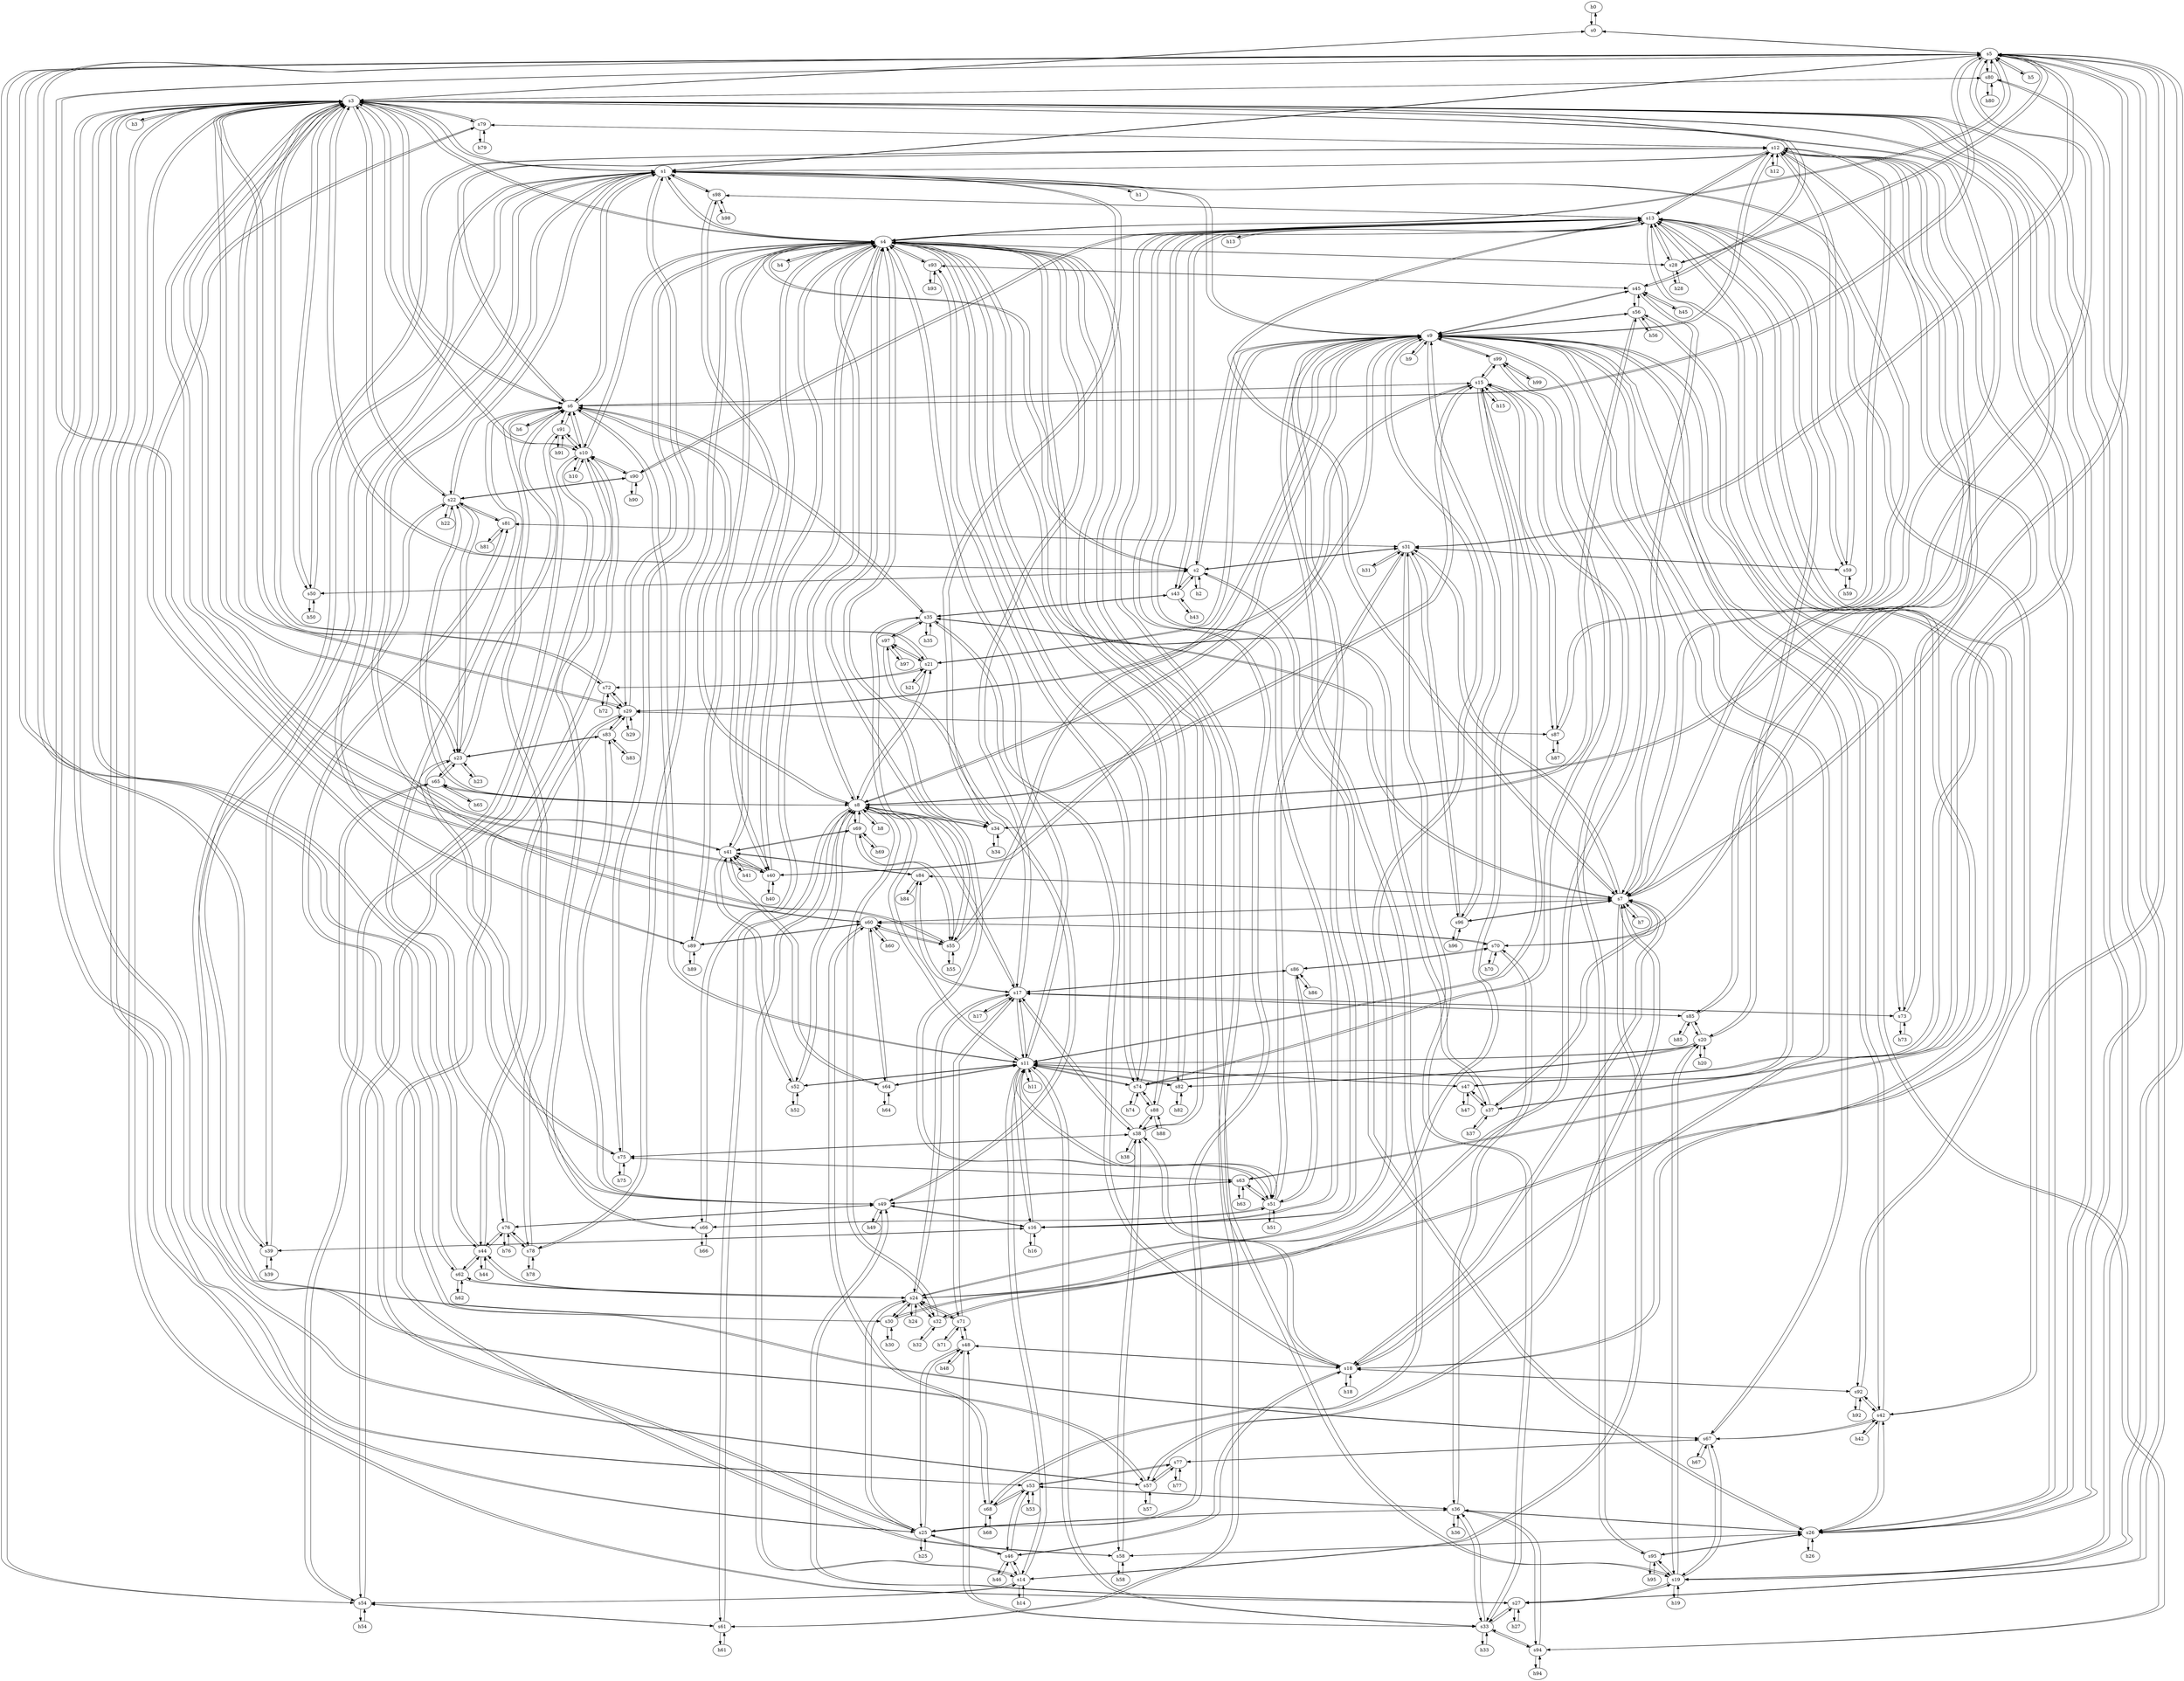 strict digraph PA100per3{
	h0 [ip="0.0.0.100",
		mac="00:00:00:00:1:0",
		type=host];
	s0 [id=0, 
		type=switch];
	h1 [ip="0.0.0.101",
		mac="00:00:00:00:1:1",
		type=host];
	s1 [id=1, 
		type=switch];
	h2 [ip="0.0.0.102",
		mac="00:00:00:00:1:2",
		type=host];
	s2 [id=2, 
		type=switch];
	h3 [ip="0.0.0.103",
		mac="00:00:00:00:1:3",
		type=host];
	s3 [id=3, 
		type=switch];
	h4 [ip="0.0.0.104",
		mac="00:00:00:00:1:4",
		type=host];
	s4 [id=4, 
		type=switch];
	h5 [ip="0.0.0.105",
		mac="00:00:00:00:1:5",
		type=host];
	s5 [id=5, 
		type=switch];
	h6 [ip="0.0.0.106",
		mac="00:00:00:00:1:6",
		type=host];
	s6 [id=6, 
		type=switch];
	h7 [ip="0.0.0.107",
		mac="00:00:00:00:1:7",
		type=host];
	s7 [id=7, 
		type=switch];
	h8 [ip="0.0.0.108",
		mac="00:00:00:00:1:8",
		type=host];
	s8 [id=8, 
		type=switch];
	h9 [ip="0.0.0.109",
		mac="00:00:00:00:1:9",
		type=host];
	s9 [id=9, 
		type=switch];
	h10 [ip="0.0.0.110",
		mac="00:00:00:00:1:10",
		type=host];
	s10 [id=10, 
		type=switch];
	h11 [ip="0.0.0.111",
		mac="00:00:00:00:1:11",
		type=host];
	s11 [id=11, 
		type=switch];
	h12 [ip="0.0.0.112",
		mac="00:00:00:00:1:12",
		type=host];
	s12 [id=12, 
		type=switch];
	h13 [ip="0.0.0.113",
		mac="00:00:00:00:1:13",
		type=host];
	s13 [id=13, 
		type=switch];
	h14 [ip="0.0.0.114",
		mac="00:00:00:00:1:14",
		type=host];
	s14 [id=14, 
		type=switch];
	h15 [ip="0.0.0.115",
		mac="00:00:00:00:1:15",
		type=host];
	s15 [id=15, 
		type=switch];
	h16 [ip="0.0.0.116",
		mac="00:00:00:00:1:16",
		type=host];
	s16 [id=16, 
		type=switch];
	h17 [ip="0.0.0.117",
		mac="00:00:00:00:1:17",
		type=host];
	s17 [id=17, 
		type=switch];
	h18 [ip="0.0.0.118",
		mac="00:00:00:00:1:18",
		type=host];
	s18 [id=18, 
		type=switch];
	h19 [ip="0.0.0.119",
		mac="00:00:00:00:1:19",
		type=host];
	s19 [id=19, 
		type=switch];
	h20 [ip="0.0.0.120",
		mac="00:00:00:00:1:20",
		type=host];
	s20 [id=20, 
		type=switch];
	h21 [ip="0.0.0.121",
		mac="00:00:00:00:1:21",
		type=host];
	s21 [id=21, 
		type=switch];
	h22 [ip="0.0.0.122",
		mac="00:00:00:00:1:22",
		type=host];
	s22 [id=22, 
		type=switch];
	h23 [ip="0.0.0.123",
		mac="00:00:00:00:1:23",
		type=host];
	s23 [id=23, 
		type=switch];
	h24 [ip="0.0.0.124",
		mac="00:00:00:00:1:24",
		type=host];
	s24 [id=24, 
		type=switch];
	h25 [ip="0.0.0.125",
		mac="00:00:00:00:1:25",
		type=host];
	s25 [id=25, 
		type=switch];
	h26 [ip="0.0.0.126",
		mac="00:00:00:00:1:26",
		type=host];
	s26 [id=26, 
		type=switch];
	h27 [ip="0.0.0.127",
		mac="00:00:00:00:1:27",
		type=host];
	s27 [id=27, 
		type=switch];
	h28 [ip="0.0.0.128",
		mac="00:00:00:00:1:28",
		type=host];
	s28 [id=28, 
		type=switch];
	h29 [ip="0.0.0.129",
		mac="00:00:00:00:1:29",
		type=host];
	s29 [id=29, 
		type=switch];
	h30 [ip="0.0.0.130",
		mac="00:00:00:00:1:30",
		type=host];
	s30 [id=30, 
		type=switch];
	h31 [ip="0.0.0.131",
		mac="00:00:00:00:1:31",
		type=host];
	s31 [id=31, 
		type=switch];
	h32 [ip="0.0.0.132",
		mac="00:00:00:00:1:32",
		type=host];
	s32 [id=32, 
		type=switch];
	h33 [ip="0.0.0.133",
		mac="00:00:00:00:1:33",
		type=host];
	s33 [id=33, 
		type=switch];
	h34 [ip="0.0.0.134",
		mac="00:00:00:00:1:34",
		type=host];
	s34 [id=34, 
		type=switch];
	h35 [ip="0.0.0.135",
		mac="00:00:00:00:1:35",
		type=host];
	s35 [id=35, 
		type=switch];
	h36 [ip="0.0.0.136",
		mac="00:00:00:00:1:36",
		type=host];
	s36 [id=36, 
		type=switch];
	h37 [ip="0.0.0.137",
		mac="00:00:00:00:1:37",
		type=host];
	s37 [id=37, 
		type=switch];
	h38 [ip="0.0.0.138",
		mac="00:00:00:00:1:38",
		type=host];
	s38 [id=38, 
		type=switch];
	h39 [ip="0.0.0.139",
		mac="00:00:00:00:1:39",
		type=host];
	s39 [id=39, 
		type=switch];
	h40 [ip="0.0.0.140",
		mac="00:00:00:00:1:40",
		type=host];
	s40 [id=40, 
		type=switch];
	h41 [ip="0.0.0.141",
		mac="00:00:00:00:1:41",
		type=host];
	s41 [id=41, 
		type=switch];
	h42 [ip="0.0.0.142",
		mac="00:00:00:00:1:42",
		type=host];
	s42 [id=42, 
		type=switch];
	h43 [ip="0.0.0.143",
		mac="00:00:00:00:1:43",
		type=host];
	s43 [id=43, 
		type=switch];
	h44 [ip="0.0.0.144",
		mac="00:00:00:00:1:44",
		type=host];
	s44 [id=44, 
		type=switch];
	h45 [ip="0.0.0.145",
		mac="00:00:00:00:1:45",
		type=host];
	s45 [id=45, 
		type=switch];
	h46 [ip="0.0.0.146",
		mac="00:00:00:00:1:46",
		type=host];
	s46 [id=46, 
		type=switch];
	h47 [ip="0.0.0.147",
		mac="00:00:00:00:1:47",
		type=host];
	s47 [id=47, 
		type=switch];
	h48 [ip="0.0.0.148",
		mac="00:00:00:00:1:48",
		type=host];
	s48 [id=48, 
		type=switch];
	h49 [ip="0.0.0.149",
		mac="00:00:00:00:1:49",
		type=host];
	s49 [id=49, 
		type=switch];
	h50 [ip="0.0.0.150",
		mac="00:00:00:00:1:50",
		type=host];
	s50 [id=50, 
		type=switch];
	h51 [ip="0.0.0.151",
		mac="00:00:00:00:1:51",
		type=host];
	s51 [id=51, 
		type=switch];
	h52 [ip="0.0.0.152",
		mac="00:00:00:00:1:52",
		type=host];
	s52 [id=52, 
		type=switch];
	h53 [ip="0.0.0.153",
		mac="00:00:00:00:1:53",
		type=host];
	s53 [id=53, 
		type=switch];
	h54 [ip="0.0.0.154",
		mac="00:00:00:00:1:54",
		type=host];
	s54 [id=54, 
		type=switch];
	h55 [ip="0.0.0.155",
		mac="00:00:00:00:1:55",
		type=host];
	s55 [id=55, 
		type=switch];
	h56 [ip="0.0.0.156",
		mac="00:00:00:00:1:56",
		type=host];
	s56 [id=56, 
		type=switch];
	h57 [ip="0.0.0.157",
		mac="00:00:00:00:1:57",
		type=host];
	s57 [id=57, 
		type=switch];
	h58 [ip="0.0.0.158",
		mac="00:00:00:00:1:58",
		type=host];
	s58 [id=58, 
		type=switch];
	h59 [ip="0.0.0.159",
		mac="00:00:00:00:1:59",
		type=host];
	s59 [id=59, 
		type=switch];
	h60 [ip="0.0.0.160",
		mac="00:00:00:00:1:60",
		type=host];
	s60 [id=60, 
		type=switch];
	h61 [ip="0.0.0.161",
		mac="00:00:00:00:1:61",
		type=host];
	s61 [id=61, 
		type=switch];
	h62 [ip="0.0.0.162",
		mac="00:00:00:00:1:62",
		type=host];
	s62 [id=62, 
		type=switch];
	h63 [ip="0.0.0.163",
		mac="00:00:00:00:1:63",
		type=host];
	s63 [id=63, 
		type=switch];
	h64 [ip="0.0.0.164",
		mac="00:00:00:00:1:64",
		type=host];
	s64 [id=64, 
		type=switch];
	h65 [ip="0.0.0.165",
		mac="00:00:00:00:1:65",
		type=host];
	s65 [id=65, 
		type=switch];
	h66 [ip="0.0.0.166",
		mac="00:00:00:00:1:66",
		type=host];
	s66 [id=66, 
		type=switch];
	h67 [ip="0.0.0.167",
		mac="00:00:00:00:1:67",
		type=host];
	s67 [id=67, 
		type=switch];
	h68 [ip="0.0.0.168",
		mac="00:00:00:00:1:68",
		type=host];
	s68 [id=68, 
		type=switch];
	h69 [ip="0.0.0.169",
		mac="00:00:00:00:1:69",
		type=host];
	s69 [id=69, 
		type=switch];
	h70 [ip="0.0.0.170",
		mac="00:00:00:00:1:70",
		type=host];
	s70 [id=70, 
		type=switch];
	h71 [ip="0.0.0.171",
		mac="00:00:00:00:1:71",
		type=host];
	s71 [id=71, 
		type=switch];
	h72 [ip="0.0.0.172",
		mac="00:00:00:00:1:72",
		type=host];
	s72 [id=72, 
		type=switch];
	h73 [ip="0.0.0.173",
		mac="00:00:00:00:1:73",
		type=host];
	s73 [id=73, 
		type=switch];
	h74 [ip="0.0.0.174",
		mac="00:00:00:00:1:74",
		type=host];
	s74 [id=74, 
		type=switch];
	h75 [ip="0.0.0.175",
		mac="00:00:00:00:1:75",
		type=host];
	s75 [id=75, 
		type=switch];
	h76 [ip="0.0.0.176",
		mac="00:00:00:00:1:76",
		type=host];
	s76 [id=76, 
		type=switch];
	h77 [ip="0.0.0.177",
		mac="00:00:00:00:1:77",
		type=host];
	s77 [id=77, 
		type=switch];
	h78 [ip="0.0.0.178",
		mac="00:00:00:00:1:78",
		type=host];
	s78 [id=78, 
		type=switch];
	h79 [ip="0.0.0.179",
		mac="00:00:00:00:1:79",
		type=host];
	s79 [id=79, 
		type=switch];
	h80 [ip="0.0.0.180",
		mac="00:00:00:00:1:80",
		type=host];
	s80 [id=80, 
		type=switch];
	h81 [ip="0.0.0.181",
		mac="00:00:00:00:1:81",
		type=host];
	s81 [id=81, 
		type=switch];
	h82 [ip="0.0.0.182",
		mac="00:00:00:00:1:82",
		type=host];
	s82 [id=82, 
		type=switch];
	h83 [ip="0.0.0.183",
		mac="00:00:00:00:1:83",
		type=host];
	s83 [id=83, 
		type=switch];
	h84 [ip="0.0.0.184",
		mac="00:00:00:00:1:84",
		type=host];
	s84 [id=84, 
		type=switch];
	h85 [ip="0.0.0.185",
		mac="00:00:00:00:1:85",
		type=host];
	s85 [id=85, 
		type=switch];
	h86 [ip="0.0.0.186",
		mac="00:00:00:00:1:86",
		type=host];
	s86 [id=86, 
		type=switch];
	h87 [ip="0.0.0.187",
		mac="00:00:00:00:1:87",
		type=host];
	s87 [id=87, 
		type=switch];
	h88 [ip="0.0.0.188",
		mac="00:00:00:00:1:88",
		type=host];
	s88 [id=88, 
		type=switch];
	h89 [ip="0.0.0.189",
		mac="00:00:00:00:1:89",
		type=host];
	s89 [id=89, 
		type=switch];
	h90 [ip="0.0.0.190",
		mac="00:00:00:00:1:90",
		type=host];
	s90 [id=90, 
		type=switch];
	h91 [ip="0.0.0.191",
		mac="00:00:00:00:1:91",
		type=host];
	s91 [id=91, 
		type=switch];
	h92 [ip="0.0.0.192",
		mac="00:00:00:00:1:92",
		type=host];
	s92 [id=92, 
		type=switch];
	h93 [ip="0.0.0.193",
		mac="00:00:00:00:1:93",
		type=host];
	s93 [id=93, 
		type=switch];
	h94 [ip="0.0.0.194",
		mac="00:00:00:00:1:94",
		type=host];
	s94 [id=94, 
		type=switch];
	h95 [ip="0.0.0.195",
		mac="00:00:00:00:1:95",
		type=host];
	s95 [id=95, 
		type=switch];
	h96 [ip="0.0.0.196",
		mac="00:00:00:00:1:96",
		type=host];
	s96 [id=96, 
		type=switch];
	h97 [ip="0.0.0.197",
		mac="00:00:00:00:1:97",
		type=host];
	s97 [id=97, 
		type=switch];
	h98 [ip="0.0.0.198",
		mac="00:00:00:00:1:98",
		type=host];
	s98 [id=98, 
		type=switch];
	h99 [ip="0.0.0.199",
		mac="00:00:00:00:1:99",
		type=host];
	s99 [id=99, 
		type=switch];
	h0 -> s0  [capacity="100Gbps", 
				cost=1, 
				dst_port=1,
				src_port=1];
	s0 -> h0  [capacity="100Gbps", 
				cost=1, 
				dst_port=1,
				src_port=1];
	h1 -> s1  [capacity="100Gbps", 
				cost=1, 
				dst_port=1,
				src_port=1];
	s1 -> h1  [capacity="100Gbps", 
				cost=1, 
				dst_port=1,
				src_port=1];
	h2 -> s2  [capacity="100Gbps", 
				cost=1, 
				dst_port=1,
				src_port=1];
	s2 -> h2  [capacity="100Gbps", 
				cost=1, 
				dst_port=1,
				src_port=1];
	h3 -> s3  [capacity="100Gbps", 
				cost=1, 
				dst_port=1,
				src_port=1];
	s3 -> h3  [capacity="100Gbps", 
				cost=1, 
				dst_port=1,
				src_port=1];
	h4 -> s4  [capacity="100Gbps", 
				cost=1, 
				dst_port=1,
				src_port=1];
	s4 -> h4  [capacity="100Gbps", 
				cost=1, 
				dst_port=1,
				src_port=1];
	h5 -> s5  [capacity="100Gbps", 
				cost=1, 
				dst_port=1,
				src_port=1];
	s5 -> h5  [capacity="100Gbps", 
				cost=1, 
				dst_port=1,
				src_port=1];
	h6 -> s6  [capacity="100Gbps", 
				cost=1, 
				dst_port=1,
				src_port=1];
	s6 -> h6  [capacity="100Gbps", 
				cost=1, 
				dst_port=1,
				src_port=1];
	h7 -> s7  [capacity="100Gbps", 
				cost=1, 
				dst_port=1,
				src_port=1];
	s7 -> h7  [capacity="100Gbps", 
				cost=1, 
				dst_port=1,
				src_port=1];
	h8 -> s8  [capacity="100Gbps", 
				cost=1, 
				dst_port=1,
				src_port=1];
	s8 -> h8  [capacity="100Gbps", 
				cost=1, 
				dst_port=1,
				src_port=1];
	h9 -> s9  [capacity="100Gbps", 
				cost=1, 
				dst_port=1,
				src_port=1];
	s9 -> h9  [capacity="100Gbps", 
				cost=1, 
				dst_port=1,
				src_port=1];
	h10 -> s10  [capacity="100Gbps", 
				cost=1, 
				dst_port=1,
				src_port=1];
	s10 -> h10  [capacity="100Gbps", 
				cost=1, 
				dst_port=1,
				src_port=1];
	h11 -> s11  [capacity="100Gbps", 
				cost=1, 
				dst_port=1,
				src_port=1];
	s11 -> h11  [capacity="100Gbps", 
				cost=1, 
				dst_port=1,
				src_port=1];
	h12 -> s12  [capacity="100Gbps", 
				cost=1, 
				dst_port=1,
				src_port=1];
	s12 -> h12  [capacity="100Gbps", 
				cost=1, 
				dst_port=1,
				src_port=1];
	h13 -> s13  [capacity="100Gbps", 
				cost=1, 
				dst_port=1,
				src_port=1];
	s13 -> h13  [capacity="100Gbps", 
				cost=1, 
				dst_port=1,
				src_port=1];
	h14 -> s14  [capacity="100Gbps", 
				cost=1, 
				dst_port=1,
				src_port=1];
	s14 -> h14  [capacity="100Gbps", 
				cost=1, 
				dst_port=1,
				src_port=1];
	h15 -> s15  [capacity="100Gbps", 
				cost=1, 
				dst_port=1,
				src_port=1];
	s15 -> h15  [capacity="100Gbps", 
				cost=1, 
				dst_port=1,
				src_port=1];
	h16 -> s16  [capacity="100Gbps", 
				cost=1, 
				dst_port=1,
				src_port=1];
	s16 -> h16  [capacity="100Gbps", 
				cost=1, 
				dst_port=1,
				src_port=1];
	h17 -> s17  [capacity="100Gbps", 
				cost=1, 
				dst_port=1,
				src_port=1];
	s17 -> h17  [capacity="100Gbps", 
				cost=1, 
				dst_port=1,
				src_port=1];
	h18 -> s18  [capacity="100Gbps", 
				cost=1, 
				dst_port=1,
				src_port=1];
	s18 -> h18  [capacity="100Gbps", 
				cost=1, 
				dst_port=1,
				src_port=1];
	h19 -> s19  [capacity="100Gbps", 
				cost=1, 
				dst_port=1,
				src_port=1];
	s19 -> h19  [capacity="100Gbps", 
				cost=1, 
				dst_port=1,
				src_port=1];
	h20 -> s20  [capacity="100Gbps", 
				cost=1, 
				dst_port=1,
				src_port=1];
	s20 -> h20  [capacity="100Gbps", 
				cost=1, 
				dst_port=1,
				src_port=1];
	h21 -> s21  [capacity="100Gbps", 
				cost=1, 
				dst_port=1,
				src_port=1];
	s21 -> h21  [capacity="100Gbps", 
				cost=1, 
				dst_port=1,
				src_port=1];
	h22 -> s22  [capacity="100Gbps", 
				cost=1, 
				dst_port=1,
				src_port=1];
	s22 -> h22  [capacity="100Gbps", 
				cost=1, 
				dst_port=1,
				src_port=1];
	h23 -> s23  [capacity="100Gbps", 
				cost=1, 
				dst_port=1,
				src_port=1];
	s23 -> h23  [capacity="100Gbps", 
				cost=1, 
				dst_port=1,
				src_port=1];
	h24 -> s24  [capacity="100Gbps", 
				cost=1, 
				dst_port=1,
				src_port=1];
	s24 -> h24  [capacity="100Gbps", 
				cost=1, 
				dst_port=1,
				src_port=1];
	h25 -> s25  [capacity="100Gbps", 
				cost=1, 
				dst_port=1,
				src_port=1];
	s25 -> h25  [capacity="100Gbps", 
				cost=1, 
				dst_port=1,
				src_port=1];
	h26 -> s26  [capacity="100Gbps", 
				cost=1, 
				dst_port=1,
				src_port=1];
	s26 -> h26  [capacity="100Gbps", 
				cost=1, 
				dst_port=1,
				src_port=1];
	h27 -> s27  [capacity="100Gbps", 
				cost=1, 
				dst_port=1,
				src_port=1];
	s27 -> h27  [capacity="100Gbps", 
				cost=1, 
				dst_port=1,
				src_port=1];
	h28 -> s28  [capacity="100Gbps", 
				cost=1, 
				dst_port=1,
				src_port=1];
	s28 -> h28  [capacity="100Gbps", 
				cost=1, 
				dst_port=1,
				src_port=1];
	h29 -> s29  [capacity="100Gbps", 
				cost=1, 
				dst_port=1,
				src_port=1];
	s29 -> h29  [capacity="100Gbps", 
				cost=1, 
				dst_port=1,
				src_port=1];
	h30 -> s30  [capacity="100Gbps", 
				cost=1, 
				dst_port=1,
				src_port=1];
	s30 -> h30  [capacity="100Gbps", 
				cost=1, 
				dst_port=1,
				src_port=1];
	h31 -> s31  [capacity="100Gbps", 
				cost=1, 
				dst_port=1,
				src_port=1];
	s31 -> h31  [capacity="100Gbps", 
				cost=1, 
				dst_port=1,
				src_port=1];
	h32 -> s32  [capacity="100Gbps", 
				cost=1, 
				dst_port=1,
				src_port=1];
	s32 -> h32  [capacity="100Gbps", 
				cost=1, 
				dst_port=1,
				src_port=1];
	h33 -> s33  [capacity="100Gbps", 
				cost=1, 
				dst_port=1,
				src_port=1];
	s33 -> h33  [capacity="100Gbps", 
				cost=1, 
				dst_port=1,
				src_port=1];
	h34 -> s34  [capacity="100Gbps", 
				cost=1, 
				dst_port=1,
				src_port=1];
	s34 -> h34  [capacity="100Gbps", 
				cost=1, 
				dst_port=1,
				src_port=1];
	h35 -> s35  [capacity="100Gbps", 
				cost=1, 
				dst_port=1,
				src_port=1];
	s35 -> h35  [capacity="100Gbps", 
				cost=1, 
				dst_port=1,
				src_port=1];
	h36 -> s36  [capacity="100Gbps", 
				cost=1, 
				dst_port=1,
				src_port=1];
	s36 -> h36  [capacity="100Gbps", 
				cost=1, 
				dst_port=1,
				src_port=1];
	h37 -> s37  [capacity="100Gbps", 
				cost=1, 
				dst_port=1,
				src_port=1];
	s37 -> h37  [capacity="100Gbps", 
				cost=1, 
				dst_port=1,
				src_port=1];
	h38 -> s38  [capacity="100Gbps", 
				cost=1, 
				dst_port=1,
				src_port=1];
	s38 -> h38  [capacity="100Gbps", 
				cost=1, 
				dst_port=1,
				src_port=1];
	h39 -> s39  [capacity="100Gbps", 
				cost=1, 
				dst_port=1,
				src_port=1];
	s39 -> h39  [capacity="100Gbps", 
				cost=1, 
				dst_port=1,
				src_port=1];
	h40 -> s40  [capacity="100Gbps", 
				cost=1, 
				dst_port=1,
				src_port=1];
	s40 -> h40  [capacity="100Gbps", 
				cost=1, 
				dst_port=1,
				src_port=1];
	h41 -> s41  [capacity="100Gbps", 
				cost=1, 
				dst_port=1,
				src_port=1];
	s41 -> h41  [capacity="100Gbps", 
				cost=1, 
				dst_port=1,
				src_port=1];
	h42 -> s42  [capacity="100Gbps", 
				cost=1, 
				dst_port=1,
				src_port=1];
	s42 -> h42  [capacity="100Gbps", 
				cost=1, 
				dst_port=1,
				src_port=1];
	h43 -> s43  [capacity="100Gbps", 
				cost=1, 
				dst_port=1,
				src_port=1];
	s43 -> h43  [capacity="100Gbps", 
				cost=1, 
				dst_port=1,
				src_port=1];
	h44 -> s44  [capacity="100Gbps", 
				cost=1, 
				dst_port=1,
				src_port=1];
	s44 -> h44  [capacity="100Gbps", 
				cost=1, 
				dst_port=1,
				src_port=1];
	h45 -> s45  [capacity="100Gbps", 
				cost=1, 
				dst_port=1,
				src_port=1];
	s45 -> h45  [capacity="100Gbps", 
				cost=1, 
				dst_port=1,
				src_port=1];
	h46 -> s46  [capacity="100Gbps", 
				cost=1, 
				dst_port=1,
				src_port=1];
	s46 -> h46  [capacity="100Gbps", 
				cost=1, 
				dst_port=1,
				src_port=1];
	h47 -> s47  [capacity="100Gbps", 
				cost=1, 
				dst_port=1,
				src_port=1];
	s47 -> h47  [capacity="100Gbps", 
				cost=1, 
				dst_port=1,
				src_port=1];
	h48 -> s48  [capacity="100Gbps", 
				cost=1, 
				dst_port=1,
				src_port=1];
	s48 -> h48  [capacity="100Gbps", 
				cost=1, 
				dst_port=1,
				src_port=1];
	h49 -> s49  [capacity="100Gbps", 
				cost=1, 
				dst_port=1,
				src_port=1];
	s49 -> h49  [capacity="100Gbps", 
				cost=1, 
				dst_port=1,
				src_port=1];
	h50 -> s50  [capacity="100Gbps", 
				cost=1, 
				dst_port=1,
				src_port=1];
	s50 -> h50  [capacity="100Gbps", 
				cost=1, 
				dst_port=1,
				src_port=1];
	h51 -> s51  [capacity="100Gbps", 
				cost=1, 
				dst_port=1,
				src_port=1];
	s51 -> h51  [capacity="100Gbps", 
				cost=1, 
				dst_port=1,
				src_port=1];
	h52 -> s52  [capacity="100Gbps", 
				cost=1, 
				dst_port=1,
				src_port=1];
	s52 -> h52  [capacity="100Gbps", 
				cost=1, 
				dst_port=1,
				src_port=1];
	h53 -> s53  [capacity="100Gbps", 
				cost=1, 
				dst_port=1,
				src_port=1];
	s53 -> h53  [capacity="100Gbps", 
				cost=1, 
				dst_port=1,
				src_port=1];
	h54 -> s54  [capacity="100Gbps", 
				cost=1, 
				dst_port=1,
				src_port=1];
	s54 -> h54  [capacity="100Gbps", 
				cost=1, 
				dst_port=1,
				src_port=1];
	h55 -> s55  [capacity="100Gbps", 
				cost=1, 
				dst_port=1,
				src_port=1];
	s55 -> h55  [capacity="100Gbps", 
				cost=1, 
				dst_port=1,
				src_port=1];
	h56 -> s56  [capacity="100Gbps", 
				cost=1, 
				dst_port=1,
				src_port=1];
	s56 -> h56  [capacity="100Gbps", 
				cost=1, 
				dst_port=1,
				src_port=1];
	h57 -> s57  [capacity="100Gbps", 
				cost=1, 
				dst_port=1,
				src_port=1];
	s57 -> h57  [capacity="100Gbps", 
				cost=1, 
				dst_port=1,
				src_port=1];
	h58 -> s58  [capacity="100Gbps", 
				cost=1, 
				dst_port=1,
				src_port=1];
	s58 -> h58  [capacity="100Gbps", 
				cost=1, 
				dst_port=1,
				src_port=1];
	h59 -> s59  [capacity="100Gbps", 
				cost=1, 
				dst_port=1,
				src_port=1];
	s59 -> h59  [capacity="100Gbps", 
				cost=1, 
				dst_port=1,
				src_port=1];
	h60 -> s60  [capacity="100Gbps", 
				cost=1, 
				dst_port=1,
				src_port=1];
	s60 -> h60  [capacity="100Gbps", 
				cost=1, 
				dst_port=1,
				src_port=1];
	h61 -> s61  [capacity="100Gbps", 
				cost=1, 
				dst_port=1,
				src_port=1];
	s61 -> h61  [capacity="100Gbps", 
				cost=1, 
				dst_port=1,
				src_port=1];
	h62 -> s62  [capacity="100Gbps", 
				cost=1, 
				dst_port=1,
				src_port=1];
	s62 -> h62  [capacity="100Gbps", 
				cost=1, 
				dst_port=1,
				src_port=1];
	h63 -> s63  [capacity="100Gbps", 
				cost=1, 
				dst_port=1,
				src_port=1];
	s63 -> h63  [capacity="100Gbps", 
				cost=1, 
				dst_port=1,
				src_port=1];
	h64 -> s64  [capacity="100Gbps", 
				cost=1, 
				dst_port=1,
				src_port=1];
	s64 -> h64  [capacity="100Gbps", 
				cost=1, 
				dst_port=1,
				src_port=1];
	h65 -> s65  [capacity="100Gbps", 
				cost=1, 
				dst_port=1,
				src_port=1];
	s65 -> h65  [capacity="100Gbps", 
				cost=1, 
				dst_port=1,
				src_port=1];
	h66 -> s66  [capacity="100Gbps", 
				cost=1, 
				dst_port=1,
				src_port=1];
	s66 -> h66  [capacity="100Gbps", 
				cost=1, 
				dst_port=1,
				src_port=1];
	h67 -> s67  [capacity="100Gbps", 
				cost=1, 
				dst_port=1,
				src_port=1];
	s67 -> h67  [capacity="100Gbps", 
				cost=1, 
				dst_port=1,
				src_port=1];
	h68 -> s68  [capacity="100Gbps", 
				cost=1, 
				dst_port=1,
				src_port=1];
	s68 -> h68  [capacity="100Gbps", 
				cost=1, 
				dst_port=1,
				src_port=1];
	h69 -> s69  [capacity="100Gbps", 
				cost=1, 
				dst_port=1,
				src_port=1];
	s69 -> h69  [capacity="100Gbps", 
				cost=1, 
				dst_port=1,
				src_port=1];
	h70 -> s70  [capacity="100Gbps", 
				cost=1, 
				dst_port=1,
				src_port=1];
	s70 -> h70  [capacity="100Gbps", 
				cost=1, 
				dst_port=1,
				src_port=1];
	h71 -> s71  [capacity="100Gbps", 
				cost=1, 
				dst_port=1,
				src_port=1];
	s71 -> h71  [capacity="100Gbps", 
				cost=1, 
				dst_port=1,
				src_port=1];
	h72 -> s72  [capacity="100Gbps", 
				cost=1, 
				dst_port=1,
				src_port=1];
	s72 -> h72  [capacity="100Gbps", 
				cost=1, 
				dst_port=1,
				src_port=1];
	h73 -> s73  [capacity="100Gbps", 
				cost=1, 
				dst_port=1,
				src_port=1];
	s73 -> h73  [capacity="100Gbps", 
				cost=1, 
				dst_port=1,
				src_port=1];
	h74 -> s74  [capacity="100Gbps", 
				cost=1, 
				dst_port=1,
				src_port=1];
	s74 -> h74  [capacity="100Gbps", 
				cost=1, 
				dst_port=1,
				src_port=1];
	h75 -> s75  [capacity="100Gbps", 
				cost=1, 
				dst_port=1,
				src_port=1];
	s75 -> h75  [capacity="100Gbps", 
				cost=1, 
				dst_port=1,
				src_port=1];
	h76 -> s76  [capacity="100Gbps", 
				cost=1, 
				dst_port=1,
				src_port=1];
	s76 -> h76  [capacity="100Gbps", 
				cost=1, 
				dst_port=1,
				src_port=1];
	h77 -> s77  [capacity="100Gbps", 
				cost=1, 
				dst_port=1,
				src_port=1];
	s77 -> h77  [capacity="100Gbps", 
				cost=1, 
				dst_port=1,
				src_port=1];
	h78 -> s78  [capacity="100Gbps", 
				cost=1, 
				dst_port=1,
				src_port=1];
	s78 -> h78  [capacity="100Gbps", 
				cost=1, 
				dst_port=1,
				src_port=1];
	h79 -> s79  [capacity="100Gbps", 
				cost=1, 
				dst_port=1,
				src_port=1];
	s79 -> h79  [capacity="100Gbps", 
				cost=1, 
				dst_port=1,
				src_port=1];
	h80 -> s80  [capacity="100Gbps", 
				cost=1, 
				dst_port=1,
				src_port=1];
	s80 -> h80  [capacity="100Gbps", 
				cost=1, 
				dst_port=1,
				src_port=1];
	h81 -> s81  [capacity="100Gbps", 
				cost=1, 
				dst_port=1,
				src_port=1];
	s81 -> h81  [capacity="100Gbps", 
				cost=1, 
				dst_port=1,
				src_port=1];
	h82 -> s82  [capacity="100Gbps", 
				cost=1, 
				dst_port=1,
				src_port=1];
	s82 -> h82  [capacity="100Gbps", 
				cost=1, 
				dst_port=1,
				src_port=1];
	h83 -> s83  [capacity="100Gbps", 
				cost=1, 
				dst_port=1,
				src_port=1];
	s83 -> h83  [capacity="100Gbps", 
				cost=1, 
				dst_port=1,
				src_port=1];
	h84 -> s84  [capacity="100Gbps", 
				cost=1, 
				dst_port=1,
				src_port=1];
	s84 -> h84  [capacity="100Gbps", 
				cost=1, 
				dst_port=1,
				src_port=1];
	h85 -> s85  [capacity="100Gbps", 
				cost=1, 
				dst_port=1,
				src_port=1];
	s85 -> h85  [capacity="100Gbps", 
				cost=1, 
				dst_port=1,
				src_port=1];
	h86 -> s86  [capacity="100Gbps", 
				cost=1, 
				dst_port=1,
				src_port=1];
	s86 -> h86  [capacity="100Gbps", 
				cost=1, 
				dst_port=1,
				src_port=1];
	h87 -> s87  [capacity="100Gbps", 
				cost=1, 
				dst_port=1,
				src_port=1];
	s87 -> h87  [capacity="100Gbps", 
				cost=1, 
				dst_port=1,
				src_port=1];
	h88 -> s88  [capacity="100Gbps", 
				cost=1, 
				dst_port=1,
				src_port=1];
	s88 -> h88  [capacity="100Gbps", 
				cost=1, 
				dst_port=1,
				src_port=1];
	h89 -> s89  [capacity="100Gbps", 
				cost=1, 
				dst_port=1,
				src_port=1];
	s89 -> h89  [capacity="100Gbps", 
				cost=1, 
				dst_port=1,
				src_port=1];
	h90 -> s90  [capacity="100Gbps", 
				cost=1, 
				dst_port=1,
				src_port=1];
	s90 -> h90  [capacity="100Gbps", 
				cost=1, 
				dst_port=1,
				src_port=1];
	h91 -> s91  [capacity="100Gbps", 
				cost=1, 
				dst_port=1,
				src_port=1];
	s91 -> h91  [capacity="100Gbps", 
				cost=1, 
				dst_port=1,
				src_port=1];
	h92 -> s92  [capacity="100Gbps", 
				cost=1, 
				dst_port=1,
				src_port=1];
	s92 -> h92  [capacity="100Gbps", 
				cost=1, 
				dst_port=1,
				src_port=1];
	h93 -> s93  [capacity="100Gbps", 
				cost=1, 
				dst_port=1,
				src_port=1];
	s93 -> h93  [capacity="100Gbps", 
				cost=1, 
				dst_port=1,
				src_port=1];
	h94 -> s94  [capacity="100Gbps", 
				cost=1, 
				dst_port=1,
				src_port=1];
	s94 -> h94  [capacity="100Gbps", 
				cost=1, 
				dst_port=1,
				src_port=1];
	h95 -> s95  [capacity="100Gbps", 
				cost=1, 
				dst_port=1,
				src_port=1];
	s95 -> h95  [capacity="100Gbps", 
				cost=1, 
				dst_port=1,
				src_port=1];
	h96 -> s96  [capacity="100Gbps", 
				cost=1, 
				dst_port=1,
				src_port=1];
	s96 -> h96  [capacity="100Gbps", 
				cost=1, 
				dst_port=1,
				src_port=1];
	h97 -> s97  [capacity="100Gbps", 
				cost=1, 
				dst_port=1,
				src_port=1];
	s97 -> h97  [capacity="100Gbps", 
				cost=1, 
				dst_port=1,
				src_port=1];
	h98 -> s98  [capacity="100Gbps", 
				cost=1, 
				dst_port=1,
				src_port=1];
	s98 -> h98  [capacity="100Gbps", 
				cost=1, 
				dst_port=1,
				src_port=1];
	h99 -> s99  [capacity="100Gbps", 
				cost=1, 
				dst_port=1,
				src_port=1];
	s99 -> h99  [capacity="100Gbps", 
				cost=1, 
				dst_port=1,
				src_port=1];
	s0 -> s3  [capacity="1Gbps", 
				cost=1, 
				dst_port=1,
				src_port=1];
	s0 -> s5  [capacity="1Gbps", 
				cost=1, 
				dst_port=1,
				src_port=1];
	s1 -> s3  [capacity="1Gbps", 
				cost=1, 
				dst_port=1,
				src_port=1];
	s1 -> s4  [capacity="1Gbps", 
				cost=1, 
				dst_port=1,
				src_port=1];
	s1 -> s5  [capacity="1Gbps", 
				cost=1, 
				dst_port=1,
				src_port=1];
	s1 -> s6  [capacity="1Gbps", 
				cost=1, 
				dst_port=1,
				src_port=1];
	s1 -> s7  [capacity="1Gbps", 
				cost=1, 
				dst_port=1,
				src_port=1];
	s1 -> s9  [capacity="1Gbps", 
				cost=1, 
				dst_port=1,
				src_port=1];
	s1 -> s12  [capacity="1Gbps", 
				cost=1, 
				dst_port=1,
				src_port=1];
	s1 -> s22  [capacity="1Gbps", 
				cost=1, 
				dst_port=1,
				src_port=1];
	s1 -> s30  [capacity="1Gbps", 
				cost=1, 
				dst_port=1,
				src_port=1];
	s1 -> s34  [capacity="1Gbps", 
				cost=1, 
				dst_port=1,
				src_port=1];
	s1 -> s57  [capacity="1Gbps", 
				cost=1, 
				dst_port=1,
				src_port=1];
	s1 -> s60  [capacity="1Gbps", 
				cost=1, 
				dst_port=1,
				src_port=1];
	s1 -> s75  [capacity="1Gbps", 
				cost=1, 
				dst_port=1,
				src_port=1];
	s1 -> s89  [capacity="1Gbps", 
				cost=1, 
				dst_port=1,
				src_port=1];
	s1 -> s98  [capacity="1Gbps", 
				cost=1, 
				dst_port=1,
				src_port=1];
	s2 -> s3  [capacity="1Gbps", 
				cost=1, 
				dst_port=1,
				src_port=1];
	s2 -> s4  [capacity="1Gbps", 
				cost=1, 
				dst_port=1,
				src_port=1];
	s2 -> s9  [capacity="1Gbps", 
				cost=1, 
				dst_port=1,
				src_port=1];
	s2 -> s26  [capacity="1Gbps", 
				cost=1, 
				dst_port=1,
				src_port=1];
	s2 -> s31  [capacity="1Gbps", 
				cost=1, 
				dst_port=1,
				src_port=1];
	s2 -> s43  [capacity="1Gbps", 
				cost=1, 
				dst_port=1,
				src_port=1];
	s2 -> s50  [capacity="1Gbps", 
				cost=1, 
				dst_port=1,
				src_port=1];
	s3 -> s0  [capacity="1Gbps", 
				cost=1, 
				dst_port=1,
				src_port=1];
	s3 -> s1  [capacity="1Gbps", 
				cost=1, 
				dst_port=1,
				src_port=1];
	s3 -> s2  [capacity="1Gbps", 
				cost=1, 
				dst_port=1,
				src_port=1];
	s3 -> s4  [capacity="1Gbps", 
				cost=1, 
				dst_port=1,
				src_port=1];
	s3 -> s6  [capacity="1Gbps", 
				cost=1, 
				dst_port=1,
				src_port=1];
	s3 -> s7  [capacity="1Gbps", 
				cost=1, 
				dst_port=1,
				src_port=1];
	s3 -> s10  [capacity="1Gbps", 
				cost=1, 
				dst_port=1,
				src_port=1];
	s3 -> s19  [capacity="1Gbps", 
				cost=1, 
				dst_port=1,
				src_port=1];
	s3 -> s21  [capacity="1Gbps", 
				cost=1, 
				dst_port=1,
				src_port=1];
	s3 -> s22  [capacity="1Gbps", 
				cost=1, 
				dst_port=1,
				src_port=1];
	s3 -> s23  [capacity="1Gbps", 
				cost=1, 
				dst_port=1,
				src_port=1];
	s3 -> s25  [capacity="1Gbps", 
				cost=1, 
				dst_port=1,
				src_port=1];
	s3 -> s26  [capacity="1Gbps", 
				cost=1, 
				dst_port=1,
				src_port=1];
	s3 -> s27  [capacity="1Gbps", 
				cost=1, 
				dst_port=1,
				src_port=1];
	s3 -> s29  [capacity="1Gbps", 
				cost=1, 
				dst_port=1,
				src_port=1];
	s3 -> s40  [capacity="1Gbps", 
				cost=1, 
				dst_port=1,
				src_port=1];
	s3 -> s41  [capacity="1Gbps", 
				cost=1, 
				dst_port=1,
				src_port=1];
	s3 -> s45  [capacity="1Gbps", 
				cost=1, 
				dst_port=1,
				src_port=1];
	s3 -> s50  [capacity="1Gbps", 
				cost=1, 
				dst_port=1,
				src_port=1];
	s3 -> s53  [capacity="1Gbps", 
				cost=1, 
				dst_port=1,
				src_port=1];
	s3 -> s57  [capacity="1Gbps", 
				cost=1, 
				dst_port=1,
				src_port=1];
	s3 -> s62  [capacity="1Gbps", 
				cost=1, 
				dst_port=1,
				src_port=1];
	s3 -> s70  [capacity="1Gbps", 
				cost=1, 
				dst_port=1,
				src_port=1];
	s3 -> s72  [capacity="1Gbps", 
				cost=1, 
				dst_port=1,
				src_port=1];
	s3 -> s74  [capacity="1Gbps", 
				cost=1, 
				dst_port=1,
				src_port=1];
	s3 -> s79  [capacity="1Gbps", 
				cost=1, 
				dst_port=1,
				src_port=1];
	s3 -> s80  [capacity="1Gbps", 
				cost=1, 
				dst_port=1,
				src_port=1];
	s4 -> s1  [capacity="1Gbps", 
				cost=1, 
				dst_port=1,
				src_port=1];
	s4 -> s2  [capacity="1Gbps", 
				cost=1, 
				dst_port=1,
				src_port=1];
	s4 -> s3  [capacity="1Gbps", 
				cost=1, 
				dst_port=1,
				src_port=1];
	s4 -> s5  [capacity="1Gbps", 
				cost=1, 
				dst_port=1,
				src_port=1];
	s4 -> s8  [capacity="1Gbps", 
				cost=1, 
				dst_port=1,
				src_port=1];
	s4 -> s10  [capacity="1Gbps", 
				cost=1, 
				dst_port=1,
				src_port=1];
	s4 -> s11  [capacity="1Gbps", 
				cost=1, 
				dst_port=1,
				src_port=1];
	s4 -> s13  [capacity="1Gbps", 
				cost=1, 
				dst_port=1,
				src_port=1];
	s4 -> s17  [capacity="1Gbps", 
				cost=1, 
				dst_port=1,
				src_port=1];
	s4 -> s19  [capacity="1Gbps", 
				cost=1, 
				dst_port=1,
				src_port=1];
	s4 -> s28  [capacity="1Gbps", 
				cost=1, 
				dst_port=1,
				src_port=1];
	s4 -> s29  [capacity="1Gbps", 
				cost=1, 
				dst_port=1,
				src_port=1];
	s4 -> s34  [capacity="1Gbps", 
				cost=1, 
				dst_port=1,
				src_port=1];
	s4 -> s37  [capacity="1Gbps", 
				cost=1, 
				dst_port=1,
				src_port=1];
	s4 -> s38  [capacity="1Gbps", 
				cost=1, 
				dst_port=1,
				src_port=1];
	s4 -> s40  [capacity="1Gbps", 
				cost=1, 
				dst_port=1,
				src_port=1];
	s4 -> s41  [capacity="1Gbps", 
				cost=1, 
				dst_port=1,
				src_port=1];
	s4 -> s51  [capacity="1Gbps", 
				cost=1, 
				dst_port=1,
				src_port=1];
	s4 -> s66  [capacity="1Gbps", 
				cost=1, 
				dst_port=1,
				src_port=1];
	s4 -> s74  [capacity="1Gbps", 
				cost=1, 
				dst_port=1,
				src_port=1];
	s4 -> s78  [capacity="1Gbps", 
				cost=1, 
				dst_port=1,
				src_port=1];
	s4 -> s82  [capacity="1Gbps", 
				cost=1, 
				dst_port=1,
				src_port=1];
	s4 -> s88  [capacity="1Gbps", 
				cost=1, 
				dst_port=1,
				src_port=1];
	s4 -> s89  [capacity="1Gbps", 
				cost=1, 
				dst_port=1,
				src_port=1];
	s4 -> s93  [capacity="1Gbps", 
				cost=1, 
				dst_port=1,
				src_port=1];
	s5 -> s0  [capacity="1Gbps", 
				cost=1, 
				dst_port=1,
				src_port=1];
	s5 -> s1  [capacity="1Gbps", 
				cost=1, 
				dst_port=1,
				src_port=1];
	s5 -> s4  [capacity="1Gbps", 
				cost=1, 
				dst_port=1,
				src_port=1];
	s5 -> s6  [capacity="1Gbps", 
				cost=1, 
				dst_port=1,
				src_port=1];
	s5 -> s7  [capacity="1Gbps", 
				cost=1, 
				dst_port=1,
				src_port=1];
	s5 -> s8  [capacity="1Gbps", 
				cost=1, 
				dst_port=1,
				src_port=1];
	s5 -> s19  [capacity="1Gbps", 
				cost=1, 
				dst_port=1,
				src_port=1];
	s5 -> s27  [capacity="1Gbps", 
				cost=1, 
				dst_port=1,
				src_port=1];
	s5 -> s28  [capacity="1Gbps", 
				cost=1, 
				dst_port=1,
				src_port=1];
	s5 -> s31  [capacity="1Gbps", 
				cost=1, 
				dst_port=1,
				src_port=1];
	s5 -> s39  [capacity="1Gbps", 
				cost=1, 
				dst_port=1,
				src_port=1];
	s5 -> s42  [capacity="1Gbps", 
				cost=1, 
				dst_port=1,
				src_port=1];
	s5 -> s44  [capacity="1Gbps", 
				cost=1, 
				dst_port=1,
				src_port=1];
	s5 -> s54  [capacity="1Gbps", 
				cost=1, 
				dst_port=1,
				src_port=1];
	s5 -> s55  [capacity="1Gbps", 
				cost=1, 
				dst_port=1,
				src_port=1];
	s5 -> s80  [capacity="1Gbps", 
				cost=1, 
				dst_port=1,
				src_port=1];
	s6 -> s1  [capacity="1Gbps", 
				cost=1, 
				dst_port=1,
				src_port=1];
	s6 -> s3  [capacity="1Gbps", 
				cost=1, 
				dst_port=1,
				src_port=1];
	s6 -> s5  [capacity="1Gbps", 
				cost=1, 
				dst_port=1,
				src_port=1];
	s6 -> s8  [capacity="1Gbps", 
				cost=1, 
				dst_port=1,
				src_port=1];
	s6 -> s10  [capacity="1Gbps", 
				cost=1, 
				dst_port=1,
				src_port=1];
	s6 -> s11  [capacity="1Gbps", 
				cost=1, 
				dst_port=1,
				src_port=1];
	s6 -> s12  [capacity="1Gbps", 
				cost=1, 
				dst_port=1,
				src_port=1];
	s6 -> s15  [capacity="1Gbps", 
				cost=1, 
				dst_port=1,
				src_port=1];
	s6 -> s23  [capacity="1Gbps", 
				cost=1, 
				dst_port=1,
				src_port=1];
	s6 -> s35  [capacity="1Gbps", 
				cost=1, 
				dst_port=1,
				src_port=1];
	s6 -> s76  [capacity="1Gbps", 
				cost=1, 
				dst_port=1,
				src_port=1];
	s6 -> s78  [capacity="1Gbps", 
				cost=1, 
				dst_port=1,
				src_port=1];
	s6 -> s91  [capacity="1Gbps", 
				cost=1, 
				dst_port=1,
				src_port=1];
	s7 -> s1  [capacity="1Gbps", 
				cost=1, 
				dst_port=1,
				src_port=1];
	s7 -> s3  [capacity="1Gbps", 
				cost=1, 
				dst_port=1,
				src_port=1];
	s7 -> s5  [capacity="1Gbps", 
				cost=1, 
				dst_port=1,
				src_port=1];
	s7 -> s13  [capacity="1Gbps", 
				cost=1, 
				dst_port=1,
				src_port=1];
	s7 -> s14  [capacity="1Gbps", 
				cost=1, 
				dst_port=1,
				src_port=1];
	s7 -> s18  [capacity="1Gbps", 
				cost=1, 
				dst_port=1,
				src_port=1];
	s7 -> s31  [capacity="1Gbps", 
				cost=1, 
				dst_port=1,
				src_port=1];
	s7 -> s35  [capacity="1Gbps", 
				cost=1, 
				dst_port=1,
				src_port=1];
	s7 -> s37  [capacity="1Gbps", 
				cost=1, 
				dst_port=1,
				src_port=1];
	s7 -> s45  [capacity="1Gbps", 
				cost=1, 
				dst_port=1,
				src_port=1];
	s7 -> s57  [capacity="1Gbps", 
				cost=1, 
				dst_port=1,
				src_port=1];
	s7 -> s60  [capacity="1Gbps", 
				cost=1, 
				dst_port=1,
				src_port=1];
	s7 -> s84  [capacity="1Gbps", 
				cost=1, 
				dst_port=1,
				src_port=1];
	s7 -> s96  [capacity="1Gbps", 
				cost=1, 
				dst_port=1,
				src_port=1];
	s8 -> s4  [capacity="1Gbps", 
				cost=1, 
				dst_port=1,
				src_port=1];
	s8 -> s5  [capacity="1Gbps", 
				cost=1, 
				dst_port=1,
				src_port=1];
	s8 -> s6  [capacity="1Gbps", 
				cost=1, 
				dst_port=1,
				src_port=1];
	s8 -> s9  [capacity="1Gbps", 
				cost=1, 
				dst_port=1,
				src_port=1];
	s8 -> s11  [capacity="1Gbps", 
				cost=1, 
				dst_port=1,
				src_port=1];
	s8 -> s14  [capacity="1Gbps", 
				cost=1, 
				dst_port=1,
				src_port=1];
	s8 -> s15  [capacity="1Gbps", 
				cost=1, 
				dst_port=1,
				src_port=1];
	s8 -> s17  [capacity="1Gbps", 
				cost=1, 
				dst_port=1,
				src_port=1];
	s8 -> s21  [capacity="1Gbps", 
				cost=1, 
				dst_port=1,
				src_port=1];
	s8 -> s22  [capacity="1Gbps", 
				cost=1, 
				dst_port=1,
				src_port=1];
	s8 -> s32  [capacity="1Gbps", 
				cost=1, 
				dst_port=1,
				src_port=1];
	s8 -> s34  [capacity="1Gbps", 
				cost=1, 
				dst_port=1,
				src_port=1];
	s8 -> s52  [capacity="1Gbps", 
				cost=1, 
				dst_port=1,
				src_port=1];
	s8 -> s61  [capacity="1Gbps", 
				cost=1, 
				dst_port=1,
				src_port=1];
	s8 -> s65  [capacity="1Gbps", 
				cost=1, 
				dst_port=1,
				src_port=1];
	s8 -> s69  [capacity="1Gbps", 
				cost=1, 
				dst_port=1,
				src_port=1];
	s9 -> s1  [capacity="1Gbps", 
				cost=1, 
				dst_port=1,
				src_port=1];
	s9 -> s2  [capacity="1Gbps", 
				cost=1, 
				dst_port=1,
				src_port=1];
	s9 -> s8  [capacity="1Gbps", 
				cost=1, 
				dst_port=1,
				src_port=1];
	s9 -> s12  [capacity="1Gbps", 
				cost=1, 
				dst_port=1,
				src_port=1];
	s9 -> s16  [capacity="1Gbps", 
				cost=1, 
				dst_port=1,
				src_port=1];
	s9 -> s18  [capacity="1Gbps", 
				cost=1, 
				dst_port=1,
				src_port=1];
	s9 -> s21  [capacity="1Gbps", 
				cost=1, 
				dst_port=1,
				src_port=1];
	s9 -> s24  [capacity="1Gbps", 
				cost=1, 
				dst_port=1,
				src_port=1];
	s9 -> s32  [capacity="1Gbps", 
				cost=1, 
				dst_port=1,
				src_port=1];
	s9 -> s40  [capacity="1Gbps", 
				cost=1, 
				dst_port=1,
				src_port=1];
	s9 -> s42  [capacity="1Gbps", 
				cost=1, 
				dst_port=1,
				src_port=1];
	s9 -> s45  [capacity="1Gbps", 
				cost=1, 
				dst_port=1,
				src_port=1];
	s9 -> s47  [capacity="1Gbps", 
				cost=1, 
				dst_port=1,
				src_port=1];
	s9 -> s55  [capacity="1Gbps", 
				cost=1, 
				dst_port=1,
				src_port=1];
	s9 -> s56  [capacity="1Gbps", 
				cost=1, 
				dst_port=1,
				src_port=1];
	s9 -> s67  [capacity="1Gbps", 
				cost=1, 
				dst_port=1,
				src_port=1];
	s9 -> s68  [capacity="1Gbps", 
				cost=1, 
				dst_port=1,
				src_port=1];
	s9 -> s94  [capacity="1Gbps", 
				cost=1, 
				dst_port=1,
				src_port=1];
	s9 -> s96  [capacity="1Gbps", 
				cost=1, 
				dst_port=1,
				src_port=1];
	s9 -> s99  [capacity="1Gbps", 
				cost=1, 
				dst_port=1,
				src_port=1];
	s10 -> s3  [capacity="1Gbps", 
				cost=1, 
				dst_port=1,
				src_port=1];
	s10 -> s4  [capacity="1Gbps", 
				cost=1, 
				dst_port=1,
				src_port=1];
	s10 -> s6  [capacity="1Gbps", 
				cost=1, 
				dst_port=1,
				src_port=1];
	s10 -> s54  [capacity="1Gbps", 
				cost=1, 
				dst_port=1,
				src_port=1];
	s10 -> s58  [capacity="1Gbps", 
				cost=1, 
				dst_port=1,
				src_port=1];
	s10 -> s66  [capacity="1Gbps", 
				cost=1, 
				dst_port=1,
				src_port=1];
	s10 -> s90  [capacity="1Gbps", 
				cost=1, 
				dst_port=1,
				src_port=1];
	s10 -> s91  [capacity="1Gbps", 
				cost=1, 
				dst_port=1,
				src_port=1];
	s11 -> s4  [capacity="1Gbps", 
				cost=1, 
				dst_port=1,
				src_port=1];
	s11 -> s6  [capacity="1Gbps", 
				cost=1, 
				dst_port=1,
				src_port=1];
	s11 -> s8  [capacity="1Gbps", 
				cost=1, 
				dst_port=1,
				src_port=1];
	s11 -> s14  [capacity="1Gbps", 
				cost=1, 
				dst_port=1,
				src_port=1];
	s11 -> s15  [capacity="1Gbps", 
				cost=1, 
				dst_port=1,
				src_port=1];
	s11 -> s16  [capacity="1Gbps", 
				cost=1, 
				dst_port=1,
				src_port=1];
	s11 -> s17  [capacity="1Gbps", 
				cost=1, 
				dst_port=1,
				src_port=1];
	s11 -> s20  [capacity="1Gbps", 
				cost=1, 
				dst_port=1,
				src_port=1];
	s11 -> s33  [capacity="1Gbps", 
				cost=1, 
				dst_port=1,
				src_port=1];
	s11 -> s47  [capacity="1Gbps", 
				cost=1, 
				dst_port=1,
				src_port=1];
	s11 -> s51  [capacity="1Gbps", 
				cost=1, 
				dst_port=1,
				src_port=1];
	s11 -> s52  [capacity="1Gbps", 
				cost=1, 
				dst_port=1,
				src_port=1];
	s11 -> s64  [capacity="1Gbps", 
				cost=1, 
				dst_port=1,
				src_port=1];
	s11 -> s74  [capacity="1Gbps", 
				cost=1, 
				dst_port=1,
				src_port=1];
	s11 -> s82  [capacity="1Gbps", 
				cost=1, 
				dst_port=1,
				src_port=1];
	s12 -> s1  [capacity="1Gbps", 
				cost=1, 
				dst_port=1,
				src_port=1];
	s12 -> s6  [capacity="1Gbps", 
				cost=1, 
				dst_port=1,
				src_port=1];
	s12 -> s9  [capacity="1Gbps", 
				cost=1, 
				dst_port=1,
				src_port=1];
	s12 -> s13  [capacity="1Gbps", 
				cost=1, 
				dst_port=1,
				src_port=1];
	s12 -> s26  [capacity="1Gbps", 
				cost=1, 
				dst_port=1,
				src_port=1];
	s12 -> s37  [capacity="1Gbps", 
				cost=1, 
				dst_port=1,
				src_port=1];
	s12 -> s50  [capacity="1Gbps", 
				cost=1, 
				dst_port=1,
				src_port=1];
	s12 -> s59  [capacity="1Gbps", 
				cost=1, 
				dst_port=1,
				src_port=1];
	s12 -> s73  [capacity="1Gbps", 
				cost=1, 
				dst_port=1,
				src_port=1];
	s12 -> s79  [capacity="1Gbps", 
				cost=1, 
				dst_port=1,
				src_port=1];
	s12 -> s85  [capacity="1Gbps", 
				cost=1, 
				dst_port=1,
				src_port=1];
	s12 -> s87  [capacity="1Gbps", 
				cost=1, 
				dst_port=1,
				src_port=1];
	s13 -> s4  [capacity="1Gbps", 
				cost=1, 
				dst_port=1,
				src_port=1];
	s13 -> s7  [capacity="1Gbps", 
				cost=1, 
				dst_port=1,
				src_port=1];
	s13 -> s12  [capacity="1Gbps", 
				cost=1, 
				dst_port=1,
				src_port=1];
	s13 -> s16  [capacity="1Gbps", 
				cost=1, 
				dst_port=1,
				src_port=1];
	s13 -> s18  [capacity="1Gbps", 
				cost=1, 
				dst_port=1,
				src_port=1];
	s13 -> s20  [capacity="1Gbps", 
				cost=1, 
				dst_port=1,
				src_port=1];
	s13 -> s25  [capacity="1Gbps", 
				cost=1, 
				dst_port=1,
				src_port=1];
	s13 -> s28  [capacity="1Gbps", 
				cost=1, 
				dst_port=1,
				src_port=1];
	s13 -> s30  [capacity="1Gbps", 
				cost=1, 
				dst_port=1,
				src_port=1];
	s13 -> s43  [capacity="1Gbps", 
				cost=1, 
				dst_port=1,
				src_port=1];
	s13 -> s59  [capacity="1Gbps", 
				cost=1, 
				dst_port=1,
				src_port=1];
	s13 -> s61  [capacity="1Gbps", 
				cost=1, 
				dst_port=1,
				src_port=1];
	s13 -> s63  [capacity="1Gbps", 
				cost=1, 
				dst_port=1,
				src_port=1];
	s13 -> s90  [capacity="1Gbps", 
				cost=1, 
				dst_port=1,
				src_port=1];
	s13 -> s92  [capacity="1Gbps", 
				cost=1, 
				dst_port=1,
				src_port=1];
	s13 -> s98  [capacity="1Gbps", 
				cost=1, 
				dst_port=1,
				src_port=1];
	s14 -> s7  [capacity="1Gbps", 
				cost=1, 
				dst_port=1,
				src_port=1];
	s14 -> s8  [capacity="1Gbps", 
				cost=1, 
				dst_port=1,
				src_port=1];
	s14 -> s11  [capacity="1Gbps", 
				cost=1, 
				dst_port=1,
				src_port=1];
	s14 -> s46  [capacity="1Gbps", 
				cost=1, 
				dst_port=1,
				src_port=1];
	s14 -> s54  [capacity="1Gbps", 
				cost=1, 
				dst_port=1,
				src_port=1];
	s15 -> s6  [capacity="1Gbps", 
				cost=1, 
				dst_port=1,
				src_port=1];
	s15 -> s8  [capacity="1Gbps", 
				cost=1, 
				dst_port=1,
				src_port=1];
	s15 -> s11  [capacity="1Gbps", 
				cost=1, 
				dst_port=1,
				src_port=1];
	s15 -> s24  [capacity="1Gbps", 
				cost=1, 
				dst_port=1,
				src_port=1];
	s15 -> s29  [capacity="1Gbps", 
				cost=1, 
				dst_port=1,
				src_port=1];
	s15 -> s87  [capacity="1Gbps", 
				cost=1, 
				dst_port=1,
				src_port=1];
	s15 -> s95  [capacity="1Gbps", 
				cost=1, 
				dst_port=1,
				src_port=1];
	s15 -> s99  [capacity="1Gbps", 
				cost=1, 
				dst_port=1,
				src_port=1];
	s16 -> s9  [capacity="1Gbps", 
				cost=1, 
				dst_port=1,
				src_port=1];
	s16 -> s11  [capacity="1Gbps", 
				cost=1, 
				dst_port=1,
				src_port=1];
	s16 -> s13  [capacity="1Gbps", 
				cost=1, 
				dst_port=1,
				src_port=1];
	s16 -> s39  [capacity="1Gbps", 
				cost=1, 
				dst_port=1,
				src_port=1];
	s16 -> s49  [capacity="1Gbps", 
				cost=1, 
				dst_port=1,
				src_port=1];
	s17 -> s4  [capacity="1Gbps", 
				cost=1, 
				dst_port=1,
				src_port=1];
	s17 -> s8  [capacity="1Gbps", 
				cost=1, 
				dst_port=1,
				src_port=1];
	s17 -> s11  [capacity="1Gbps", 
				cost=1, 
				dst_port=1,
				src_port=1];
	s17 -> s24  [capacity="1Gbps", 
				cost=1, 
				dst_port=1,
				src_port=1];
	s17 -> s38  [capacity="1Gbps", 
				cost=1, 
				dst_port=1,
				src_port=1];
	s17 -> s71  [capacity="1Gbps", 
				cost=1, 
				dst_port=1,
				src_port=1];
	s17 -> s73  [capacity="1Gbps", 
				cost=1, 
				dst_port=1,
				src_port=1];
	s17 -> s84  [capacity="1Gbps", 
				cost=1, 
				dst_port=1,
				src_port=1];
	s17 -> s85  [capacity="1Gbps", 
				cost=1, 
				dst_port=1,
				src_port=1];
	s17 -> s86  [capacity="1Gbps", 
				cost=1, 
				dst_port=1,
				src_port=1];
	s18 -> s7  [capacity="1Gbps", 
				cost=1, 
				dst_port=1,
				src_port=1];
	s18 -> s9  [capacity="1Gbps", 
				cost=1, 
				dst_port=1,
				src_port=1];
	s18 -> s13  [capacity="1Gbps", 
				cost=1, 
				dst_port=1,
				src_port=1];
	s18 -> s35  [capacity="1Gbps", 
				cost=1, 
				dst_port=1,
				src_port=1];
	s18 -> s38  [capacity="1Gbps", 
				cost=1, 
				dst_port=1,
				src_port=1];
	s18 -> s46  [capacity="1Gbps", 
				cost=1, 
				dst_port=1,
				src_port=1];
	s18 -> s48  [capacity="1Gbps", 
				cost=1, 
				dst_port=1,
				src_port=1];
	s18 -> s92  [capacity="1Gbps", 
				cost=1, 
				dst_port=1,
				src_port=1];
	s19 -> s3  [capacity="1Gbps", 
				cost=1, 
				dst_port=1,
				src_port=1];
	s19 -> s4  [capacity="1Gbps", 
				cost=1, 
				dst_port=1,
				src_port=1];
	s19 -> s5  [capacity="1Gbps", 
				cost=1, 
				dst_port=1,
				src_port=1];
	s19 -> s20  [capacity="1Gbps", 
				cost=1, 
				dst_port=1,
				src_port=1];
	s19 -> s27  [capacity="1Gbps", 
				cost=1, 
				dst_port=1,
				src_port=1];
	s19 -> s67  [capacity="1Gbps", 
				cost=1, 
				dst_port=1,
				src_port=1];
	s19 -> s95  [capacity="1Gbps", 
				cost=1, 
				dst_port=1,
				src_port=1];
	s20 -> s11  [capacity="1Gbps", 
				cost=1, 
				dst_port=1,
				src_port=1];
	s20 -> s13  [capacity="1Gbps", 
				cost=1, 
				dst_port=1,
				src_port=1];
	s20 -> s19  [capacity="1Gbps", 
				cost=1, 
				dst_port=1,
				src_port=1];
	s20 -> s82  [capacity="1Gbps", 
				cost=1, 
				dst_port=1,
				src_port=1];
	s20 -> s85  [capacity="1Gbps", 
				cost=1, 
				dst_port=1,
				src_port=1];
	s21 -> s3  [capacity="1Gbps", 
				cost=1, 
				dst_port=1,
				src_port=1];
	s21 -> s8  [capacity="1Gbps", 
				cost=1, 
				dst_port=1,
				src_port=1];
	s21 -> s9  [capacity="1Gbps", 
				cost=1, 
				dst_port=1,
				src_port=1];
	s21 -> s72  [capacity="1Gbps", 
				cost=1, 
				dst_port=1,
				src_port=1];
	s21 -> s97  [capacity="1Gbps", 
				cost=1, 
				dst_port=1,
				src_port=1];
	s22 -> s1  [capacity="1Gbps", 
				cost=1, 
				dst_port=1,
				src_port=1];
	s22 -> s3  [capacity="1Gbps", 
				cost=1, 
				dst_port=1,
				src_port=1];
	s22 -> s8  [capacity="1Gbps", 
				cost=1, 
				dst_port=1,
				src_port=1];
	s22 -> s23  [capacity="1Gbps", 
				cost=1, 
				dst_port=1,
				src_port=1];
	s22 -> s39  [capacity="1Gbps", 
				cost=1, 
				dst_port=1,
				src_port=1];
	s22 -> s81  [capacity="1Gbps", 
				cost=1, 
				dst_port=1,
				src_port=1];
	s22 -> s90  [capacity="1Gbps", 
				cost=1, 
				dst_port=1,
				src_port=1];
	s23 -> s3  [capacity="1Gbps", 
				cost=1, 
				dst_port=1,
				src_port=1];
	s23 -> s6  [capacity="1Gbps", 
				cost=1, 
				dst_port=1,
				src_port=1];
	s23 -> s22  [capacity="1Gbps", 
				cost=1, 
				dst_port=1,
				src_port=1];
	s23 -> s49  [capacity="1Gbps", 
				cost=1, 
				dst_port=1,
				src_port=1];
	s23 -> s65  [capacity="1Gbps", 
				cost=1, 
				dst_port=1,
				src_port=1];
	s23 -> s83  [capacity="1Gbps", 
				cost=1, 
				dst_port=1,
				src_port=1];
	s24 -> s9  [capacity="1Gbps", 
				cost=1, 
				dst_port=1,
				src_port=1];
	s24 -> s15  [capacity="1Gbps", 
				cost=1, 
				dst_port=1,
				src_port=1];
	s24 -> s17  [capacity="1Gbps", 
				cost=1, 
				dst_port=1,
				src_port=1];
	s24 -> s25  [capacity="1Gbps", 
				cost=1, 
				dst_port=1,
				src_port=1];
	s24 -> s30  [capacity="1Gbps", 
				cost=1, 
				dst_port=1,
				src_port=1];
	s24 -> s32  [capacity="1Gbps", 
				cost=1, 
				dst_port=1,
				src_port=1];
	s24 -> s44  [capacity="1Gbps", 
				cost=1, 
				dst_port=1,
				src_port=1];
	s24 -> s62  [capacity="1Gbps", 
				cost=1, 
				dst_port=1,
				src_port=1];
	s24 -> s71  [capacity="1Gbps", 
				cost=1, 
				dst_port=1,
				src_port=1];
	s25 -> s3  [capacity="1Gbps", 
				cost=1, 
				dst_port=1,
				src_port=1];
	s25 -> s13  [capacity="1Gbps", 
				cost=1, 
				dst_port=1,
				src_port=1];
	s25 -> s24  [capacity="1Gbps", 
				cost=1, 
				dst_port=1,
				src_port=1];
	s25 -> s36  [capacity="1Gbps", 
				cost=1, 
				dst_port=1,
				src_port=1];
	s25 -> s46  [capacity="1Gbps", 
				cost=1, 
				dst_port=1,
				src_port=1];
	s25 -> s48  [capacity="1Gbps", 
				cost=1, 
				dst_port=1,
				src_port=1];
	s25 -> s65  [capacity="1Gbps", 
				cost=1, 
				dst_port=1,
				src_port=1];
	s26 -> s2  [capacity="1Gbps", 
				cost=1, 
				dst_port=1,
				src_port=1];
	s26 -> s3  [capacity="1Gbps", 
				cost=1, 
				dst_port=1,
				src_port=1];
	s26 -> s12  [capacity="1Gbps", 
				cost=1, 
				dst_port=1,
				src_port=1];
	s26 -> s36  [capacity="1Gbps", 
				cost=1, 
				dst_port=1,
				src_port=1];
	s26 -> s42  [capacity="1Gbps", 
				cost=1, 
				dst_port=1,
				src_port=1];
	s26 -> s58  [capacity="1Gbps", 
				cost=1, 
				dst_port=1,
				src_port=1];
	s26 -> s80  [capacity="1Gbps", 
				cost=1, 
				dst_port=1,
				src_port=1];
	s26 -> s95  [capacity="1Gbps", 
				cost=1, 
				dst_port=1,
				src_port=1];
	s27 -> s3  [capacity="1Gbps", 
				cost=1, 
				dst_port=1,
				src_port=1];
	s27 -> s5  [capacity="1Gbps", 
				cost=1, 
				dst_port=1,
				src_port=1];
	s27 -> s19  [capacity="1Gbps", 
				cost=1, 
				dst_port=1,
				src_port=1];
	s27 -> s33  [capacity="1Gbps", 
				cost=1, 
				dst_port=1,
				src_port=1];
	s27 -> s49  [capacity="1Gbps", 
				cost=1, 
				dst_port=1,
				src_port=1];
	s28 -> s4  [capacity="1Gbps", 
				cost=1, 
				dst_port=1,
				src_port=1];
	s28 -> s5  [capacity="1Gbps", 
				cost=1, 
				dst_port=1,
				src_port=1];
	s28 -> s13  [capacity="1Gbps", 
				cost=1, 
				dst_port=1,
				src_port=1];
	s29 -> s3  [capacity="1Gbps", 
				cost=1, 
				dst_port=1,
				src_port=1];
	s29 -> s4  [capacity="1Gbps", 
				cost=1, 
				dst_port=1,
				src_port=1];
	s29 -> s15  [capacity="1Gbps", 
				cost=1, 
				dst_port=1,
				src_port=1];
	s29 -> s44  [capacity="1Gbps", 
				cost=1, 
				dst_port=1,
				src_port=1];
	s29 -> s72  [capacity="1Gbps", 
				cost=1, 
				dst_port=1,
				src_port=1];
	s29 -> s83  [capacity="1Gbps", 
				cost=1, 
				dst_port=1,
				src_port=1];
	s29 -> s87  [capacity="1Gbps", 
				cost=1, 
				dst_port=1,
				src_port=1];
	s30 -> s1  [capacity="1Gbps", 
				cost=1, 
				dst_port=1,
				src_port=1];
	s30 -> s13  [capacity="1Gbps", 
				cost=1, 
				dst_port=1,
				src_port=1];
	s30 -> s24  [capacity="1Gbps", 
				cost=1, 
				dst_port=1,
				src_port=1];
	s31 -> s2  [capacity="1Gbps", 
				cost=1, 
				dst_port=1,
				src_port=1];
	s31 -> s5  [capacity="1Gbps", 
				cost=1, 
				dst_port=1,
				src_port=1];
	s31 -> s7  [capacity="1Gbps", 
				cost=1, 
				dst_port=1,
				src_port=1];
	s31 -> s33  [capacity="1Gbps", 
				cost=1, 
				dst_port=1,
				src_port=1];
	s31 -> s51  [capacity="1Gbps", 
				cost=1, 
				dst_port=1,
				src_port=1];
	s31 -> s59  [capacity="1Gbps", 
				cost=1, 
				dst_port=1,
				src_port=1];
	s31 -> s81  [capacity="1Gbps", 
				cost=1, 
				dst_port=1,
				src_port=1];
	s31 -> s96  [capacity="1Gbps", 
				cost=1, 
				dst_port=1,
				src_port=1];
	s32 -> s8  [capacity="1Gbps", 
				cost=1, 
				dst_port=1,
				src_port=1];
	s32 -> s9  [capacity="1Gbps", 
				cost=1, 
				dst_port=1,
				src_port=1];
	s32 -> s24  [capacity="1Gbps", 
				cost=1, 
				dst_port=1,
				src_port=1];
	s33 -> s11  [capacity="1Gbps", 
				cost=1, 
				dst_port=1,
				src_port=1];
	s33 -> s27  [capacity="1Gbps", 
				cost=1, 
				dst_port=1,
				src_port=1];
	s33 -> s31  [capacity="1Gbps", 
				cost=1, 
				dst_port=1,
				src_port=1];
	s33 -> s36  [capacity="1Gbps", 
				cost=1, 
				dst_port=1,
				src_port=1];
	s33 -> s48  [capacity="1Gbps", 
				cost=1, 
				dst_port=1,
				src_port=1];
	s33 -> s94  [capacity="1Gbps", 
				cost=1, 
				dst_port=1,
				src_port=1];
	s34 -> s1  [capacity="1Gbps", 
				cost=1, 
				dst_port=1,
				src_port=1];
	s34 -> s4  [capacity="1Gbps", 
				cost=1, 
				dst_port=1,
				src_port=1];
	s34 -> s8  [capacity="1Gbps", 
				cost=1, 
				dst_port=1,
				src_port=1];
	s34 -> s56  [capacity="1Gbps", 
				cost=1, 
				dst_port=1,
				src_port=1];
	s35 -> s6  [capacity="1Gbps", 
				cost=1, 
				dst_port=1,
				src_port=1];
	s35 -> s7  [capacity="1Gbps", 
				cost=1, 
				dst_port=1,
				src_port=1];
	s35 -> s18  [capacity="1Gbps", 
				cost=1, 
				dst_port=1,
				src_port=1];
	s35 -> s43  [capacity="1Gbps", 
				cost=1, 
				dst_port=1,
				src_port=1];
	s35 -> s55  [capacity="1Gbps", 
				cost=1, 
				dst_port=1,
				src_port=1];
	s35 -> s97  [capacity="1Gbps", 
				cost=1, 
				dst_port=1,
				src_port=1];
	s36 -> s25  [capacity="1Gbps", 
				cost=1, 
				dst_port=1,
				src_port=1];
	s36 -> s26  [capacity="1Gbps", 
				cost=1, 
				dst_port=1,
				src_port=1];
	s36 -> s33  [capacity="1Gbps", 
				cost=1, 
				dst_port=1,
				src_port=1];
	s36 -> s53  [capacity="1Gbps", 
				cost=1, 
				dst_port=1,
				src_port=1];
	s36 -> s70  [capacity="1Gbps", 
				cost=1, 
				dst_port=1,
				src_port=1];
	s36 -> s94  [capacity="1Gbps", 
				cost=1, 
				dst_port=1,
				src_port=1];
	s37 -> s4  [capacity="1Gbps", 
				cost=1, 
				dst_port=1,
				src_port=1];
	s37 -> s7  [capacity="1Gbps", 
				cost=1, 
				dst_port=1,
				src_port=1];
	s37 -> s12  [capacity="1Gbps", 
				cost=1, 
				dst_port=1,
				src_port=1];
	s37 -> s47  [capacity="1Gbps", 
				cost=1, 
				dst_port=1,
				src_port=1];
	s38 -> s4  [capacity="1Gbps", 
				cost=1, 
				dst_port=1,
				src_port=1];
	s38 -> s17  [capacity="1Gbps", 
				cost=1, 
				dst_port=1,
				src_port=1];
	s38 -> s18  [capacity="1Gbps", 
				cost=1, 
				dst_port=1,
				src_port=1];
	s38 -> s58  [capacity="1Gbps", 
				cost=1, 
				dst_port=1,
				src_port=1];
	s38 -> s75  [capacity="1Gbps", 
				cost=1, 
				dst_port=1,
				src_port=1];
	s38 -> s88  [capacity="1Gbps", 
				cost=1, 
				dst_port=1,
				src_port=1];
	s39 -> s5  [capacity="1Gbps", 
				cost=1, 
				dst_port=1,
				src_port=1];
	s39 -> s16  [capacity="1Gbps", 
				cost=1, 
				dst_port=1,
				src_port=1];
	s39 -> s22  [capacity="1Gbps", 
				cost=1, 
				dst_port=1,
				src_port=1];
	s40 -> s3  [capacity="1Gbps", 
				cost=1, 
				dst_port=1,
				src_port=1];
	s40 -> s4  [capacity="1Gbps", 
				cost=1, 
				dst_port=1,
				src_port=1];
	s40 -> s9  [capacity="1Gbps", 
				cost=1, 
				dst_port=1,
				src_port=1];
	s40 -> s41  [capacity="1Gbps", 
				cost=1, 
				dst_port=1,
				src_port=1];
	s40 -> s98  [capacity="1Gbps", 
				cost=1, 
				dst_port=1,
				src_port=1];
	s41 -> s3  [capacity="1Gbps", 
				cost=1, 
				dst_port=1,
				src_port=1];
	s41 -> s4  [capacity="1Gbps", 
				cost=1, 
				dst_port=1,
				src_port=1];
	s41 -> s40  [capacity="1Gbps", 
				cost=1, 
				dst_port=1,
				src_port=1];
	s41 -> s52  [capacity="1Gbps", 
				cost=1, 
				dst_port=1,
				src_port=1];
	s41 -> s64  [capacity="1Gbps", 
				cost=1, 
				dst_port=1,
				src_port=1];
	s41 -> s69  [capacity="1Gbps", 
				cost=1, 
				dst_port=1,
				src_port=1];
	s41 -> s84  [capacity="1Gbps", 
				cost=1, 
				dst_port=1,
				src_port=1];
	s42 -> s5  [capacity="1Gbps", 
				cost=1, 
				dst_port=1,
				src_port=1];
	s42 -> s9  [capacity="1Gbps", 
				cost=1, 
				dst_port=1,
				src_port=1];
	s42 -> s26  [capacity="1Gbps", 
				cost=1, 
				dst_port=1,
				src_port=1];
	s42 -> s67  [capacity="1Gbps", 
				cost=1, 
				dst_port=1,
				src_port=1];
	s42 -> s92  [capacity="1Gbps", 
				cost=1, 
				dst_port=1,
				src_port=1];
	s43 -> s2  [capacity="1Gbps", 
				cost=1, 
				dst_port=1,
				src_port=1];
	s43 -> s13  [capacity="1Gbps", 
				cost=1, 
				dst_port=1,
				src_port=1];
	s43 -> s35  [capacity="1Gbps", 
				cost=1, 
				dst_port=1,
				src_port=1];
	s44 -> s5  [capacity="1Gbps", 
				cost=1, 
				dst_port=1,
				src_port=1];
	s44 -> s24  [capacity="1Gbps", 
				cost=1, 
				dst_port=1,
				src_port=1];
	s44 -> s29  [capacity="1Gbps", 
				cost=1, 
				dst_port=1,
				src_port=1];
	s44 -> s62  [capacity="1Gbps", 
				cost=1, 
				dst_port=1,
				src_port=1];
	s44 -> s76  [capacity="1Gbps", 
				cost=1, 
				dst_port=1,
				src_port=1];
	s45 -> s3  [capacity="1Gbps", 
				cost=1, 
				dst_port=1,
				src_port=1];
	s45 -> s7  [capacity="1Gbps", 
				cost=1, 
				dst_port=1,
				src_port=1];
	s45 -> s9  [capacity="1Gbps", 
				cost=1, 
				dst_port=1,
				src_port=1];
	s45 -> s56  [capacity="1Gbps", 
				cost=1, 
				dst_port=1,
				src_port=1];
	s45 -> s93  [capacity="1Gbps", 
				cost=1, 
				dst_port=1,
				src_port=1];
	s46 -> s14  [capacity="1Gbps", 
				cost=1, 
				dst_port=1,
				src_port=1];
	s46 -> s18  [capacity="1Gbps", 
				cost=1, 
				dst_port=1,
				src_port=1];
	s46 -> s25  [capacity="1Gbps", 
				cost=1, 
				dst_port=1,
				src_port=1];
	s46 -> s53  [capacity="1Gbps", 
				cost=1, 
				dst_port=1,
				src_port=1];
	s47 -> s9  [capacity="1Gbps", 
				cost=1, 
				dst_port=1,
				src_port=1];
	s47 -> s11  [capacity="1Gbps", 
				cost=1, 
				dst_port=1,
				src_port=1];
	s47 -> s37  [capacity="1Gbps", 
				cost=1, 
				dst_port=1,
				src_port=1];
	s48 -> s18  [capacity="1Gbps", 
				cost=1, 
				dst_port=1,
				src_port=1];
	s48 -> s25  [capacity="1Gbps", 
				cost=1, 
				dst_port=1,
				src_port=1];
	s48 -> s33  [capacity="1Gbps", 
				cost=1, 
				dst_port=1,
				src_port=1];
	s48 -> s71  [capacity="1Gbps", 
				cost=1, 
				dst_port=1,
				src_port=1];
	s49 -> s16  [capacity="1Gbps", 
				cost=1, 
				dst_port=1,
				src_port=1];
	s49 -> s23  [capacity="1Gbps", 
				cost=1, 
				dst_port=1,
				src_port=1];
	s49 -> s27  [capacity="1Gbps", 
				cost=1, 
				dst_port=1,
				src_port=1];
	s49 -> s63  [capacity="1Gbps", 
				cost=1, 
				dst_port=1,
				src_port=1];
	s49 -> s76  [capacity="1Gbps", 
				cost=1, 
				dst_port=1,
				src_port=1];
	s49 -> s83  [capacity="1Gbps", 
				cost=1, 
				dst_port=1,
				src_port=1];
	s49 -> s97  [capacity="1Gbps", 
				cost=1, 
				dst_port=1,
				src_port=1];
	s50 -> s2  [capacity="1Gbps", 
				cost=1, 
				dst_port=1,
				src_port=1];
	s50 -> s3  [capacity="1Gbps", 
				cost=1, 
				dst_port=1,
				src_port=1];
	s50 -> s12  [capacity="1Gbps", 
				cost=1, 
				dst_port=1,
				src_port=1];
	s51 -> s4  [capacity="1Gbps", 
				cost=1, 
				dst_port=1,
				src_port=1];
	s51 -> s11  [capacity="1Gbps", 
				cost=1, 
				dst_port=1,
				src_port=1];
	s51 -> s31  [capacity="1Gbps", 
				cost=1, 
				dst_port=1,
				src_port=1];
	s51 -> s63  [capacity="1Gbps", 
				cost=1, 
				dst_port=1,
				src_port=1];
	s51 -> s66  [capacity="1Gbps", 
				cost=1, 
				dst_port=1,
				src_port=1];
	s51 -> s86  [capacity="1Gbps", 
				cost=1, 
				dst_port=1,
				src_port=1];
	s52 -> s8  [capacity="1Gbps", 
				cost=1, 
				dst_port=1,
				src_port=1];
	s52 -> s11  [capacity="1Gbps", 
				cost=1, 
				dst_port=1,
				src_port=1];
	s52 -> s41  [capacity="1Gbps", 
				cost=1, 
				dst_port=1,
				src_port=1];
	s53 -> s3  [capacity="1Gbps", 
				cost=1, 
				dst_port=1,
				src_port=1];
	s53 -> s36  [capacity="1Gbps", 
				cost=1, 
				dst_port=1,
				src_port=1];
	s53 -> s46  [capacity="1Gbps", 
				cost=1, 
				dst_port=1,
				src_port=1];
	s53 -> s68  [capacity="1Gbps", 
				cost=1, 
				dst_port=1,
				src_port=1];
	s53 -> s77  [capacity="1Gbps", 
				cost=1, 
				dst_port=1,
				src_port=1];
	s54 -> s5  [capacity="1Gbps", 
				cost=1, 
				dst_port=1,
				src_port=1];
	s54 -> s10  [capacity="1Gbps", 
				cost=1, 
				dst_port=1,
				src_port=1];
	s54 -> s14  [capacity="1Gbps", 
				cost=1, 
				dst_port=1,
				src_port=1];
	s54 -> s61  [capacity="1Gbps", 
				cost=1, 
				dst_port=1,
				src_port=1];
	s54 -> s91  [capacity="1Gbps", 
				cost=1, 
				dst_port=1,
				src_port=1];
	s55 -> s5  [capacity="1Gbps", 
				cost=1, 
				dst_port=1,
				src_port=1];
	s55 -> s9  [capacity="1Gbps", 
				cost=1, 
				dst_port=1,
				src_port=1];
	s55 -> s35  [capacity="1Gbps", 
				cost=1, 
				dst_port=1,
				src_port=1];
	s55 -> s60  [capacity="1Gbps", 
				cost=1, 
				dst_port=1,
				src_port=1];
	s55 -> s69  [capacity="1Gbps", 
				cost=1, 
				dst_port=1,
				src_port=1];
	s56 -> s9  [capacity="1Gbps", 
				cost=1, 
				dst_port=1,
				src_port=1];
	s56 -> s34  [capacity="1Gbps", 
				cost=1, 
				dst_port=1,
				src_port=1];
	s56 -> s45  [capacity="1Gbps", 
				cost=1, 
				dst_port=1,
				src_port=1];
	s56 -> s73  [capacity="1Gbps", 
				cost=1, 
				dst_port=1,
				src_port=1];
	s57 -> s1  [capacity="1Gbps", 
				cost=1, 
				dst_port=1,
				src_port=1];
	s57 -> s3  [capacity="1Gbps", 
				cost=1, 
				dst_port=1,
				src_port=1];
	s57 -> s7  [capacity="1Gbps", 
				cost=1, 
				dst_port=1,
				src_port=1];
	s57 -> s77  [capacity="1Gbps", 
				cost=1, 
				dst_port=1,
				src_port=1];
	s58 -> s10  [capacity="1Gbps", 
				cost=1, 
				dst_port=1,
				src_port=1];
	s58 -> s26  [capacity="1Gbps", 
				cost=1, 
				dst_port=1,
				src_port=1];
	s58 -> s38  [capacity="1Gbps", 
				cost=1, 
				dst_port=1,
				src_port=1];
	s59 -> s12  [capacity="1Gbps", 
				cost=1, 
				dst_port=1,
				src_port=1];
	s59 -> s13  [capacity="1Gbps", 
				cost=1, 
				dst_port=1,
				src_port=1];
	s59 -> s31  [capacity="1Gbps", 
				cost=1, 
				dst_port=1,
				src_port=1];
	s60 -> s1  [capacity="1Gbps", 
				cost=1, 
				dst_port=1,
				src_port=1];
	s60 -> s7  [capacity="1Gbps", 
				cost=1, 
				dst_port=1,
				src_port=1];
	s60 -> s55  [capacity="1Gbps", 
				cost=1, 
				dst_port=1,
				src_port=1];
	s60 -> s64  [capacity="1Gbps", 
				cost=1, 
				dst_port=1,
				src_port=1];
	s60 -> s68  [capacity="1Gbps", 
				cost=1, 
				dst_port=1,
				src_port=1];
	s60 -> s70  [capacity="1Gbps", 
				cost=1, 
				dst_port=1,
				src_port=1];
	s60 -> s89  [capacity="1Gbps", 
				cost=1, 
				dst_port=1,
				src_port=1];
	s61 -> s8  [capacity="1Gbps", 
				cost=1, 
				dst_port=1,
				src_port=1];
	s61 -> s13  [capacity="1Gbps", 
				cost=1, 
				dst_port=1,
				src_port=1];
	s61 -> s54  [capacity="1Gbps", 
				cost=1, 
				dst_port=1,
				src_port=1];
	s62 -> s3  [capacity="1Gbps", 
				cost=1, 
				dst_port=1,
				src_port=1];
	s62 -> s24  [capacity="1Gbps", 
				cost=1, 
				dst_port=1,
				src_port=1];
	s62 -> s44  [capacity="1Gbps", 
				cost=1, 
				dst_port=1,
				src_port=1];
	s63 -> s13  [capacity="1Gbps", 
				cost=1, 
				dst_port=1,
				src_port=1];
	s63 -> s49  [capacity="1Gbps", 
				cost=1, 
				dst_port=1,
				src_port=1];
	s63 -> s51  [capacity="1Gbps", 
				cost=1, 
				dst_port=1,
				src_port=1];
	s63 -> s75  [capacity="1Gbps", 
				cost=1, 
				dst_port=1,
				src_port=1];
	s64 -> s11  [capacity="1Gbps", 
				cost=1, 
				dst_port=1,
				src_port=1];
	s64 -> s41  [capacity="1Gbps", 
				cost=1, 
				dst_port=1,
				src_port=1];
	s64 -> s60  [capacity="1Gbps", 
				cost=1, 
				dst_port=1,
				src_port=1];
	s65 -> s8  [capacity="1Gbps", 
				cost=1, 
				dst_port=1,
				src_port=1];
	s65 -> s23  [capacity="1Gbps", 
				cost=1, 
				dst_port=1,
				src_port=1];
	s65 -> s25  [capacity="1Gbps", 
				cost=1, 
				dst_port=1,
				src_port=1];
	s66 -> s4  [capacity="1Gbps", 
				cost=1, 
				dst_port=1,
				src_port=1];
	s66 -> s10  [capacity="1Gbps", 
				cost=1, 
				dst_port=1,
				src_port=1];
	s66 -> s51  [capacity="1Gbps", 
				cost=1, 
				dst_port=1,
				src_port=1];
	s67 -> s9  [capacity="1Gbps", 
				cost=1, 
				dst_port=1,
				src_port=1];
	s67 -> s19  [capacity="1Gbps", 
				cost=1, 
				dst_port=1,
				src_port=1];
	s67 -> s42  [capacity="1Gbps", 
				cost=1, 
				dst_port=1,
				src_port=1];
	s67 -> s77  [capacity="1Gbps", 
				cost=1, 
				dst_port=1,
				src_port=1];
	s67 -> s81  [capacity="1Gbps", 
				cost=1, 
				dst_port=1,
				src_port=1];
	s68 -> s9  [capacity="1Gbps", 
				cost=1, 
				dst_port=1,
				src_port=1];
	s68 -> s53  [capacity="1Gbps", 
				cost=1, 
				dst_port=1,
				src_port=1];
	s68 -> s60  [capacity="1Gbps", 
				cost=1, 
				dst_port=1,
				src_port=1];
	s69 -> s8  [capacity="1Gbps", 
				cost=1, 
				dst_port=1,
				src_port=1];
	s69 -> s41  [capacity="1Gbps", 
				cost=1, 
				dst_port=1,
				src_port=1];
	s69 -> s55  [capacity="1Gbps", 
				cost=1, 
				dst_port=1,
				src_port=1];
	s70 -> s3  [capacity="1Gbps", 
				cost=1, 
				dst_port=1,
				src_port=1];
	s70 -> s36  [capacity="1Gbps", 
				cost=1, 
				dst_port=1,
				src_port=1];
	s70 -> s60  [capacity="1Gbps", 
				cost=1, 
				dst_port=1,
				src_port=1];
	s70 -> s86  [capacity="1Gbps", 
				cost=1, 
				dst_port=1,
				src_port=1];
	s71 -> s17  [capacity="1Gbps", 
				cost=1, 
				dst_port=1,
				src_port=1];
	s71 -> s24  [capacity="1Gbps", 
				cost=1, 
				dst_port=1,
				src_port=1];
	s71 -> s48  [capacity="1Gbps", 
				cost=1, 
				dst_port=1,
				src_port=1];
	s72 -> s3  [capacity="1Gbps", 
				cost=1, 
				dst_port=1,
				src_port=1];
	s72 -> s21  [capacity="1Gbps", 
				cost=1, 
				dst_port=1,
				src_port=1];
	s72 -> s29  [capacity="1Gbps", 
				cost=1, 
				dst_port=1,
				src_port=1];
	s73 -> s12  [capacity="1Gbps", 
				cost=1, 
				dst_port=1,
				src_port=1];
	s73 -> s17  [capacity="1Gbps", 
				cost=1, 
				dst_port=1,
				src_port=1];
	s73 -> s56  [capacity="1Gbps", 
				cost=1, 
				dst_port=1,
				src_port=1];
	s74 -> s3  [capacity="1Gbps", 
				cost=1, 
				dst_port=1,
				src_port=1];
	s74 -> s4  [capacity="1Gbps", 
				cost=1, 
				dst_port=1,
				src_port=1];
	s74 -> s11  [capacity="1Gbps", 
				cost=1, 
				dst_port=1,
				src_port=1];
	s74 -> s88  [capacity="1Gbps", 
				cost=1, 
				dst_port=1,
				src_port=1];
	s74 -> s93  [capacity="1Gbps", 
				cost=1, 
				dst_port=1,
				src_port=1];
	s74 -> s99  [capacity="1Gbps", 
				cost=1, 
				dst_port=1,
				src_port=1];
	s75 -> s1  [capacity="1Gbps", 
				cost=1, 
				dst_port=1,
				src_port=1];
	s75 -> s38  [capacity="1Gbps", 
				cost=1, 
				dst_port=1,
				src_port=1];
	s75 -> s63  [capacity="1Gbps", 
				cost=1, 
				dst_port=1,
				src_port=1];
	s75 -> s79  [capacity="1Gbps", 
				cost=1, 
				dst_port=1,
				src_port=1];
	s76 -> s6  [capacity="1Gbps", 
				cost=1, 
				dst_port=1,
				src_port=1];
	s76 -> s44  [capacity="1Gbps", 
				cost=1, 
				dst_port=1,
				src_port=1];
	s76 -> s49  [capacity="1Gbps", 
				cost=1, 
				dst_port=1,
				src_port=1];
	s76 -> s78  [capacity="1Gbps", 
				cost=1, 
				dst_port=1,
				src_port=1];
	s77 -> s53  [capacity="1Gbps", 
				cost=1, 
				dst_port=1,
				src_port=1];
	s77 -> s57  [capacity="1Gbps", 
				cost=1, 
				dst_port=1,
				src_port=1];
	s77 -> s67  [capacity="1Gbps", 
				cost=1, 
				dst_port=1,
				src_port=1];
	s78 -> s4  [capacity="1Gbps", 
				cost=1, 
				dst_port=1,
				src_port=1];
	s78 -> s6  [capacity="1Gbps", 
				cost=1, 
				dst_port=1,
				src_port=1];
	s78 -> s76  [capacity="1Gbps", 
				cost=1, 
				dst_port=1,
				src_port=1];
	s79 -> s3  [capacity="1Gbps", 
				cost=1, 
				dst_port=1,
				src_port=1];
	s79 -> s12  [capacity="1Gbps", 
				cost=1, 
				dst_port=1,
				src_port=1];
	s79 -> s75  [capacity="1Gbps", 
				cost=1, 
				dst_port=1,
				src_port=1];
	s80 -> s3  [capacity="1Gbps", 
				cost=1, 
				dst_port=1,
				src_port=1];
	s80 -> s5  [capacity="1Gbps", 
				cost=1, 
				dst_port=1,
				src_port=1];
	s80 -> s26  [capacity="1Gbps", 
				cost=1, 
				dst_port=1,
				src_port=1];
	s81 -> s22  [capacity="1Gbps", 
				cost=1, 
				dst_port=1,
				src_port=1];
	s81 -> s31  [capacity="1Gbps", 
				cost=1, 
				dst_port=1,
				src_port=1];
	s81 -> s67  [capacity="1Gbps", 
				cost=1, 
				dst_port=1,
				src_port=1];
	s82 -> s4  [capacity="1Gbps", 
				cost=1, 
				dst_port=1,
				src_port=1];
	s82 -> s11  [capacity="1Gbps", 
				cost=1, 
				dst_port=1,
				src_port=1];
	s82 -> s20  [capacity="1Gbps", 
				cost=1, 
				dst_port=1,
				src_port=1];
	s83 -> s23  [capacity="1Gbps", 
				cost=1, 
				dst_port=1,
				src_port=1];
	s83 -> s29  [capacity="1Gbps", 
				cost=1, 
				dst_port=1,
				src_port=1];
	s83 -> s49  [capacity="1Gbps", 
				cost=1, 
				dst_port=1,
				src_port=1];
	s84 -> s7  [capacity="1Gbps", 
				cost=1, 
				dst_port=1,
				src_port=1];
	s84 -> s17  [capacity="1Gbps", 
				cost=1, 
				dst_port=1,
				src_port=1];
	s84 -> s41  [capacity="1Gbps", 
				cost=1, 
				dst_port=1,
				src_port=1];
	s85 -> s12  [capacity="1Gbps", 
				cost=1, 
				dst_port=1,
				src_port=1];
	s85 -> s17  [capacity="1Gbps", 
				cost=1, 
				dst_port=1,
				src_port=1];
	s85 -> s20  [capacity="1Gbps", 
				cost=1, 
				dst_port=1,
				src_port=1];
	s86 -> s17  [capacity="1Gbps", 
				cost=1, 
				dst_port=1,
				src_port=1];
	s86 -> s51  [capacity="1Gbps", 
				cost=1, 
				dst_port=1,
				src_port=1];
	s86 -> s70  [capacity="1Gbps", 
				cost=1, 
				dst_port=1,
				src_port=1];
	s87 -> s12  [capacity="1Gbps", 
				cost=1, 
				dst_port=1,
				src_port=1];
	s87 -> s15  [capacity="1Gbps", 
				cost=1, 
				dst_port=1,
				src_port=1];
	s87 -> s29  [capacity="1Gbps", 
				cost=1, 
				dst_port=1,
				src_port=1];
	s88 -> s4  [capacity="1Gbps", 
				cost=1, 
				dst_port=1,
				src_port=1];
	s88 -> s38  [capacity="1Gbps", 
				cost=1, 
				dst_port=1,
				src_port=1];
	s88 -> s74  [capacity="1Gbps", 
				cost=1, 
				dst_port=1,
				src_port=1];
	s89 -> s1  [capacity="1Gbps", 
				cost=1, 
				dst_port=1,
				src_port=1];
	s89 -> s4  [capacity="1Gbps", 
				cost=1, 
				dst_port=1,
				src_port=1];
	s89 -> s60  [capacity="1Gbps", 
				cost=1, 
				dst_port=1,
				src_port=1];
	s90 -> s10  [capacity="1Gbps", 
				cost=1, 
				dst_port=1,
				src_port=1];
	s90 -> s13  [capacity="1Gbps", 
				cost=1, 
				dst_port=1,
				src_port=1];
	s90 -> s22  [capacity="1Gbps", 
				cost=1, 
				dst_port=1,
				src_port=1];
	s91 -> s6  [capacity="1Gbps", 
				cost=1, 
				dst_port=1,
				src_port=1];
	s91 -> s10  [capacity="1Gbps", 
				cost=1, 
				dst_port=1,
				src_port=1];
	s91 -> s54  [capacity="1Gbps", 
				cost=1, 
				dst_port=1,
				src_port=1];
	s92 -> s13  [capacity="1Gbps", 
				cost=1, 
				dst_port=1,
				src_port=1];
	s92 -> s18  [capacity="1Gbps", 
				cost=1, 
				dst_port=1,
				src_port=1];
	s92 -> s42  [capacity="1Gbps", 
				cost=1, 
				dst_port=1,
				src_port=1];
	s93 -> s4  [capacity="1Gbps", 
				cost=1, 
				dst_port=1,
				src_port=1];
	s93 -> s45  [capacity="1Gbps", 
				cost=1, 
				dst_port=1,
				src_port=1];
	s93 -> s74  [capacity="1Gbps", 
				cost=1, 
				dst_port=1,
				src_port=1];
	s94 -> s9  [capacity="1Gbps", 
				cost=1, 
				dst_port=1,
				src_port=1];
	s94 -> s33  [capacity="1Gbps", 
				cost=1, 
				dst_port=1,
				src_port=1];
	s94 -> s36  [capacity="1Gbps", 
				cost=1, 
				dst_port=1,
				src_port=1];
	s95 -> s15  [capacity="1Gbps", 
				cost=1, 
				dst_port=1,
				src_port=1];
	s95 -> s19  [capacity="1Gbps", 
				cost=1, 
				dst_port=1,
				src_port=1];
	s95 -> s26  [capacity="1Gbps", 
				cost=1, 
				dst_port=1,
				src_port=1];
	s96 -> s7  [capacity="1Gbps", 
				cost=1, 
				dst_port=1,
				src_port=1];
	s96 -> s9  [capacity="1Gbps", 
				cost=1, 
				dst_port=1,
				src_port=1];
	s96 -> s31  [capacity="1Gbps", 
				cost=1, 
				dst_port=1,
				src_port=1];
	s97 -> s21  [capacity="1Gbps", 
				cost=1, 
				dst_port=1,
				src_port=1];
	s97 -> s35  [capacity="1Gbps", 
				cost=1, 
				dst_port=1,
				src_port=1];
	s97 -> s49  [capacity="1Gbps", 
				cost=1, 
				dst_port=1,
				src_port=1];
	s98 -> s1  [capacity="1Gbps", 
				cost=1, 
				dst_port=1,
				src_port=1];
	s98 -> s13  [capacity="1Gbps", 
				cost=1, 
				dst_port=1,
				src_port=1];
	s98 -> s40  [capacity="1Gbps", 
				cost=1, 
				dst_port=1,
				src_port=1];
	s99 -> s9  [capacity="1Gbps", 
				cost=1, 
				dst_port=1,
				src_port=1];
	s99 -> s15  [capacity="1Gbps", 
				cost=1, 
				dst_port=1,
				src_port=1];
	s99 -> s74  [capacity="1Gbps", 
				cost=1, 
				dst_port=1,
				src_port=1];
}